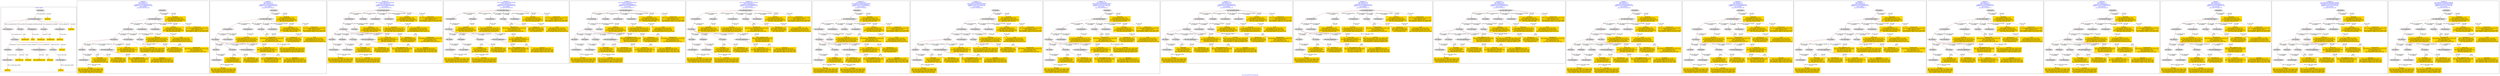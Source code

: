 digraph n0 {
fontcolor="blue"
remincross="true"
label="s13-s-art-institute-of-chicago.xml"
subgraph cluster_0 {
label="1-correct model"
n2[style="filled",color="white",fillcolor="lightgray",label="E12_Production1"];
n3[style="filled",color="white",fillcolor="lightgray",label="E21_Person1"];
n4[style="filled",color="white",fillcolor="lightgray",label="E69_Death1"];
n5[style="filled",color="white",fillcolor="lightgray",label="E74_Group1"];
n6[style="filled",color="white",fillcolor="lightgray",label="E82_Actor_Appellation1"];
n7[style="filled",color="white",fillcolor="lightgray",label="E67_Birth1"];
n8[shape="plaintext",style="filled",fillcolor="gold",label="Artist_URI"];
n9[style="filled",color="white",fillcolor="lightgray",label="E22_Man-Made_Object1"];
n10[style="filled",color="white",fillcolor="lightgray",label="E35_Title1"];
n11[style="filled",color="white",fillcolor="lightgray",label="E8_Acquisition1"];
n12[style="filled",color="white",fillcolor="lightgray",label="E55_Type1"];
n13[style="filled",color="white",fillcolor="lightgray",label="E54_Dimension1"];
n14[shape="plaintext",style="filled",fillcolor="gold",label="Linktodata"];
n15[shape="plaintext",style="filled",fillcolor="gold",label="Titleofartwork"];
n16[style="filled",color="white",fillcolor="lightgray",label="E38_Image1"];
n17[shape="plaintext",style="filled",fillcolor="gold",label="ImageURL"];
n18[style="filled",color="white",fillcolor="lightgray",label="E52_Time-Span1"];
n19[shape="plaintext",style="filled",fillcolor="gold",label="birthYear"];
n20[style="filled",color="white",fillcolor="lightgray",label="E52_Time-Span2"];
n21[shape="plaintext",style="filled",fillcolor="gold",label="deathYear"];
n22[shape="plaintext",style="filled",fillcolor="gold",label="Dimensions"];
n23[shape="plaintext",style="filled",fillcolor="gold",label="Technique_uri"];
n24[shape="plaintext",style="filled",fillcolor="gold",label="Typeofartwork"];
n25[shape="plaintext",style="filled",fillcolor="gold",label="Nationality_uri"];
n26[shape="plaintext",style="filled",fillcolor="gold",label="Nationality"];
n27[shape="plaintext",style="filled",fillcolor="gold",label="Artist_Appellation_URI"];
n28[shape="plaintext",style="filled",fillcolor="gold",label="Artistname"];
n29[shape="plaintext",style="filled",fillcolor="gold",label="Credit"];
}
subgraph cluster_1 {
label="candidate 0\nlink coherence:1.0\nnode coherence:1.0\nconfidence:0.44522402534201383\nmapping score:0.5293603893997189\ncost:24.99805\n-precision:0.88-recall:0.81"
n31[style="filled",color="white",fillcolor="lightgray",label="E12_Production1"];
n32[style="filled",color="white",fillcolor="lightgray",label="E21_Person1"];
n33[style="filled",color="white",fillcolor="lightgray",label="E52_Time-Span2"];
n34[style="filled",color="white",fillcolor="lightgray",label="E55_Type1"];
n35[style="filled",color="white",fillcolor="lightgray",label="E67_Birth1"];
n36[style="filled",color="white",fillcolor="lightgray",label="E74_Group1"];
n37[style="filled",color="white",fillcolor="lightgray",label="E82_Actor_Appellation1"];
n38[style="filled",color="white",fillcolor="lightgray",label="E22_Man-Made_Object1"];
n39[style="filled",color="white",fillcolor="lightgray",label="E54_Dimension1"];
n40[style="filled",color="white",fillcolor="lightgray",label="E8_Acquisition1"];
n41[style="filled",color="white",fillcolor="lightgray",label="E38_Image1"];
n42[style="filled",color="white",fillcolor="lightgray",label="E52_Time-Span1"];
n43[shape="plaintext",style="filled",fillcolor="gold",label="Linktodata\n[E38_Image,classLink,0.44]\n[E78_Collection,classLink,0.266]\n[E22_Man-Made_Object,classLink,0.204]\n[E53_Place,classLink,0.089]"];
n44[shape="plaintext",style="filled",fillcolor="gold",label="Artist_URI\n[E21_Person,classLink,0.313]\n[E82_Actor_Appellation,classLink,0.275]\n[E39_Actor,classLink,0.274]\n[E53_Place,classLink,0.139]"];
n45[shape="plaintext",style="filled",fillcolor="gold",label="Artist_Appellation_URI\n[E82_Actor_Appellation,classLink,0.555]\n[E21_Person,classLink,0.357]\n[E39_Actor,classLink,0.058]\n[E53_Place,classLink,0.03]"];
n46[shape="plaintext",style="filled",fillcolor="gold",label="Titleofartwork\n[E22_Man-Made_Object,P3_has_note,0.285]\n[E35_Title,label,0.245]\n[E73_Information_Object,P3_has_note,0.242]\n[E33_Linguistic_Object,P3_has_note,0.228]"];
n47[shape="plaintext",style="filled",fillcolor="gold",label="Dimensions\n[E54_Dimension,P3_has_note,0.738]\n[E22_Man-Made_Object,P3_has_note,0.103]\n[E34_Inscription,P3_has_note,0.089]\n[E22_Man-Made_Object,classLink,0.07]"];
n48[shape="plaintext",style="filled",fillcolor="gold",label="deathYear\n[E52_Time-Span,P82_at_some_time_within,0.344]\n[E52_Time-Span,P82b_end_of_the_end,0.282]\n[E52_Time-Span,P82a_begin_of_the_begin,0.266]\n[E69_Death,P82_at_some_time_within,0.108]"];
n49[shape="plaintext",style="filled",fillcolor="gold",label="Credit\n[E30_Right,P3_has_note,0.285]\n[E8_Acquisition,P3_has_note,0.264]\n[E34_Inscription,P3_has_note,0.235]\n[E22_Man-Made_Object,P3_has_note,0.216]"];
n50[shape="plaintext",style="filled",fillcolor="gold",label="Technique_uri\n[E55_Type,classLink,0.407]\n[E57_Material,classLink,0.354]\n[E74_Group,classLink,0.201]\n[E55_Type,label,0.038]"];
n51[shape="plaintext",style="filled",fillcolor="gold",label="ImageURL\n[E38_Image,classLink,0.702]\n[E78_Collection,classLink,0.162]\n[E22_Man-Made_Object,classLink,0.082]\n[E53_Place,classLink,0.054]"];
n52[shape="plaintext",style="filled",fillcolor="gold",label="Nationality\n[E74_Group,label,0.529]\n[E74_Group,classLink,0.307]\n[E55_Type,label,0.095]\n[E21_Person,P3_has_note,0.068]"];
n53[shape="plaintext",style="filled",fillcolor="gold",label="birthYear\n[E52_Time-Span,P82a_begin_of_the_begin,0.462]\n[E52_Time-Span,P82_at_some_time_within,0.367]\n[E52_Time-Span,P82b_end_of_the_end,0.104]\n[E33_Linguistic_Object,P3_has_note,0.066]"];
n54[shape="plaintext",style="filled",fillcolor="gold",label="Artistname\n[E82_Actor_Appellation,label,0.509]\n[E22_Man-Made_Object,P3_has_note,0.179]\n[E33_Linguistic_Object,P3_has_note,0.166]\n[E73_Information_Object,P3_has_note,0.145]"];
n55[shape="plaintext",style="filled",fillcolor="gold",label="Typeofartwork\n[E29_Design_or_Procedure,P3_has_note,0.376]\n[E55_Type,label,0.321]\n[E57_Material,label,0.156]\n[E12_Production,P3_has_note,0.148]"];
n56[shape="plaintext",style="filled",fillcolor="gold",label="Nationality_uri\n[E74_Group,classLink,0.695]\n[E55_Type,classLink,0.183]\n[E57_Material,classLink,0.083]\n[E55_Type,label,0.038]"];
}
subgraph cluster_2 {
label="candidate 1\nlink coherence:1.0\nnode coherence:1.0\nconfidence:0.44522402534201383\nmapping score:0.5293603893997189\ncost:24.99811\n-precision:0.88-recall:0.81"
n58[style="filled",color="white",fillcolor="lightgray",label="E12_Production1"];
n59[style="filled",color="white",fillcolor="lightgray",label="E21_Person1"];
n60[style="filled",color="white",fillcolor="lightgray",label="E52_Time-Span2"];
n61[style="filled",color="white",fillcolor="lightgray",label="E67_Birth1"];
n62[style="filled",color="white",fillcolor="lightgray",label="E74_Group1"];
n63[style="filled",color="white",fillcolor="lightgray",label="E82_Actor_Appellation1"];
n64[style="filled",color="white",fillcolor="lightgray",label="E22_Man-Made_Object1"];
n65[style="filled",color="white",fillcolor="lightgray",label="E54_Dimension1"];
n66[style="filled",color="white",fillcolor="lightgray",label="E55_Type2"];
n67[style="filled",color="white",fillcolor="lightgray",label="E8_Acquisition1"];
n68[style="filled",color="white",fillcolor="lightgray",label="E38_Image1"];
n69[style="filled",color="white",fillcolor="lightgray",label="E52_Time-Span1"];
n70[shape="plaintext",style="filled",fillcolor="gold",label="Linktodata\n[E38_Image,classLink,0.44]\n[E78_Collection,classLink,0.266]\n[E22_Man-Made_Object,classLink,0.204]\n[E53_Place,classLink,0.089]"];
n71[shape="plaintext",style="filled",fillcolor="gold",label="Typeofartwork\n[E29_Design_or_Procedure,P3_has_note,0.376]\n[E55_Type,label,0.321]\n[E57_Material,label,0.156]\n[E12_Production,P3_has_note,0.148]"];
n72[shape="plaintext",style="filled",fillcolor="gold",label="Technique_uri\n[E55_Type,classLink,0.407]\n[E57_Material,classLink,0.354]\n[E74_Group,classLink,0.201]\n[E55_Type,label,0.038]"];
n73[shape="plaintext",style="filled",fillcolor="gold",label="Artist_URI\n[E21_Person,classLink,0.313]\n[E82_Actor_Appellation,classLink,0.275]\n[E39_Actor,classLink,0.274]\n[E53_Place,classLink,0.139]"];
n74[shape="plaintext",style="filled",fillcolor="gold",label="Artist_Appellation_URI\n[E82_Actor_Appellation,classLink,0.555]\n[E21_Person,classLink,0.357]\n[E39_Actor,classLink,0.058]\n[E53_Place,classLink,0.03]"];
n75[shape="plaintext",style="filled",fillcolor="gold",label="Titleofartwork\n[E22_Man-Made_Object,P3_has_note,0.285]\n[E35_Title,label,0.245]\n[E73_Information_Object,P3_has_note,0.242]\n[E33_Linguistic_Object,P3_has_note,0.228]"];
n76[shape="plaintext",style="filled",fillcolor="gold",label="Dimensions\n[E54_Dimension,P3_has_note,0.738]\n[E22_Man-Made_Object,P3_has_note,0.103]\n[E34_Inscription,P3_has_note,0.089]\n[E22_Man-Made_Object,classLink,0.07]"];
n77[shape="plaintext",style="filled",fillcolor="gold",label="deathYear\n[E52_Time-Span,P82_at_some_time_within,0.344]\n[E52_Time-Span,P82b_end_of_the_end,0.282]\n[E52_Time-Span,P82a_begin_of_the_begin,0.266]\n[E69_Death,P82_at_some_time_within,0.108]"];
n78[shape="plaintext",style="filled",fillcolor="gold",label="Credit\n[E30_Right,P3_has_note,0.285]\n[E8_Acquisition,P3_has_note,0.264]\n[E34_Inscription,P3_has_note,0.235]\n[E22_Man-Made_Object,P3_has_note,0.216]"];
n79[shape="plaintext",style="filled",fillcolor="gold",label="ImageURL\n[E38_Image,classLink,0.702]\n[E78_Collection,classLink,0.162]\n[E22_Man-Made_Object,classLink,0.082]\n[E53_Place,classLink,0.054]"];
n80[shape="plaintext",style="filled",fillcolor="gold",label="Nationality\n[E74_Group,label,0.529]\n[E74_Group,classLink,0.307]\n[E55_Type,label,0.095]\n[E21_Person,P3_has_note,0.068]"];
n81[shape="plaintext",style="filled",fillcolor="gold",label="birthYear\n[E52_Time-Span,P82a_begin_of_the_begin,0.462]\n[E52_Time-Span,P82_at_some_time_within,0.367]\n[E52_Time-Span,P82b_end_of_the_end,0.104]\n[E33_Linguistic_Object,P3_has_note,0.066]"];
n82[shape="plaintext",style="filled",fillcolor="gold",label="Artistname\n[E82_Actor_Appellation,label,0.509]\n[E22_Man-Made_Object,P3_has_note,0.179]\n[E33_Linguistic_Object,P3_has_note,0.166]\n[E73_Information_Object,P3_has_note,0.145]"];
n83[shape="plaintext",style="filled",fillcolor="gold",label="Nationality_uri\n[E74_Group,classLink,0.695]\n[E55_Type,classLink,0.183]\n[E57_Material,classLink,0.083]\n[E55_Type,label,0.038]"];
}
subgraph cluster_3 {
label="candidate 10\nlink coherence:0.9615384615384616\nnode coherence:1.0\nconfidence:0.44522402534201383\nmapping score:0.5293603893997189\ncost:25.9981\n-precision:0.88-recall:0.85"
n85[style="filled",color="white",fillcolor="lightgray",label="E12_Production1"];
n86[style="filled",color="white",fillcolor="lightgray",label="E21_Person1"];
n87[style="filled",color="white",fillcolor="lightgray",label="E55_Type1"];
n88[style="filled",color="white",fillcolor="lightgray",label="E67_Birth1"];
n89[style="filled",color="white",fillcolor="lightgray",label="E69_Death1"];
n90[style="filled",color="white",fillcolor="lightgray",label="E74_Group1"];
n91[style="filled",color="white",fillcolor="lightgray",label="E82_Actor_Appellation1"];
n92[style="filled",color="white",fillcolor="lightgray",label="E22_Man-Made_Object1"];
n93[style="filled",color="white",fillcolor="lightgray",label="E38_Image1"];
n94[style="filled",color="white",fillcolor="lightgray",label="E54_Dimension1"];
n95[style="filled",color="white",fillcolor="lightgray",label="E8_Acquisition1"];
n96[style="filled",color="white",fillcolor="lightgray",label="E52_Time-Span1"];
n97[style="filled",color="white",fillcolor="lightgray",label="E52_Time-Span3"];
n98[shape="plaintext",style="filled",fillcolor="gold",label="Linktodata\n[E38_Image,classLink,0.44]\n[E78_Collection,classLink,0.266]\n[E22_Man-Made_Object,classLink,0.204]\n[E53_Place,classLink,0.089]"];
n99[shape="plaintext",style="filled",fillcolor="gold",label="deathYear\n[E52_Time-Span,P82_at_some_time_within,0.344]\n[E52_Time-Span,P82b_end_of_the_end,0.282]\n[E52_Time-Span,P82a_begin_of_the_begin,0.266]\n[E69_Death,P82_at_some_time_within,0.108]"];
n100[shape="plaintext",style="filled",fillcolor="gold",label="Artist_URI\n[E21_Person,classLink,0.313]\n[E82_Actor_Appellation,classLink,0.275]\n[E39_Actor,classLink,0.274]\n[E53_Place,classLink,0.139]"];
n101[shape="plaintext",style="filled",fillcolor="gold",label="Artist_Appellation_URI\n[E82_Actor_Appellation,classLink,0.555]\n[E21_Person,classLink,0.357]\n[E39_Actor,classLink,0.058]\n[E53_Place,classLink,0.03]"];
n102[shape="plaintext",style="filled",fillcolor="gold",label="Titleofartwork\n[E22_Man-Made_Object,P3_has_note,0.285]\n[E35_Title,label,0.245]\n[E73_Information_Object,P3_has_note,0.242]\n[E33_Linguistic_Object,P3_has_note,0.228]"];
n103[shape="plaintext",style="filled",fillcolor="gold",label="Dimensions\n[E54_Dimension,P3_has_note,0.738]\n[E22_Man-Made_Object,P3_has_note,0.103]\n[E34_Inscription,P3_has_note,0.089]\n[E22_Man-Made_Object,classLink,0.07]"];
n104[shape="plaintext",style="filled",fillcolor="gold",label="Credit\n[E30_Right,P3_has_note,0.285]\n[E8_Acquisition,P3_has_note,0.264]\n[E34_Inscription,P3_has_note,0.235]\n[E22_Man-Made_Object,P3_has_note,0.216]"];
n105[shape="plaintext",style="filled",fillcolor="gold",label="Technique_uri\n[E55_Type,classLink,0.407]\n[E57_Material,classLink,0.354]\n[E74_Group,classLink,0.201]\n[E55_Type,label,0.038]"];
n106[shape="plaintext",style="filled",fillcolor="gold",label="ImageURL\n[E38_Image,classLink,0.702]\n[E78_Collection,classLink,0.162]\n[E22_Man-Made_Object,classLink,0.082]\n[E53_Place,classLink,0.054]"];
n107[shape="plaintext",style="filled",fillcolor="gold",label="Nationality\n[E74_Group,label,0.529]\n[E74_Group,classLink,0.307]\n[E55_Type,label,0.095]\n[E21_Person,P3_has_note,0.068]"];
n108[shape="plaintext",style="filled",fillcolor="gold",label="birthYear\n[E52_Time-Span,P82a_begin_of_the_begin,0.462]\n[E52_Time-Span,P82_at_some_time_within,0.367]\n[E52_Time-Span,P82b_end_of_the_end,0.104]\n[E33_Linguistic_Object,P3_has_note,0.066]"];
n109[shape="plaintext",style="filled",fillcolor="gold",label="Artistname\n[E82_Actor_Appellation,label,0.509]\n[E22_Man-Made_Object,P3_has_note,0.179]\n[E33_Linguistic_Object,P3_has_note,0.166]\n[E73_Information_Object,P3_has_note,0.145]"];
n110[shape="plaintext",style="filled",fillcolor="gold",label="Typeofartwork\n[E29_Design_or_Procedure,P3_has_note,0.376]\n[E55_Type,label,0.321]\n[E57_Material,label,0.156]\n[E12_Production,P3_has_note,0.148]"];
n111[shape="plaintext",style="filled",fillcolor="gold",label="Nationality_uri\n[E74_Group,classLink,0.695]\n[E55_Type,classLink,0.183]\n[E57_Material,classLink,0.083]\n[E55_Type,label,0.038]"];
}
subgraph cluster_4 {
label="candidate 11\nlink coherence:0.9615384615384616\nnode coherence:1.0\nconfidence:0.44522402534201383\nmapping score:0.5293603893997189\ncost:25.99816\n-precision:0.88-recall:0.85"
n113[style="filled",color="white",fillcolor="lightgray",label="E12_Production1"];
n114[style="filled",color="white",fillcolor="lightgray",label="E21_Person1"];
n115[style="filled",color="white",fillcolor="lightgray",label="E67_Birth1"];
n116[style="filled",color="white",fillcolor="lightgray",label="E69_Death1"];
n117[style="filled",color="white",fillcolor="lightgray",label="E74_Group1"];
n118[style="filled",color="white",fillcolor="lightgray",label="E82_Actor_Appellation1"];
n119[style="filled",color="white",fillcolor="lightgray",label="E22_Man-Made_Object1"];
n120[style="filled",color="white",fillcolor="lightgray",label="E38_Image1"];
n121[style="filled",color="white",fillcolor="lightgray",label="E54_Dimension1"];
n122[style="filled",color="white",fillcolor="lightgray",label="E55_Type2"];
n123[style="filled",color="white",fillcolor="lightgray",label="E8_Acquisition1"];
n124[style="filled",color="white",fillcolor="lightgray",label="E52_Time-Span1"];
n125[style="filled",color="white",fillcolor="lightgray",label="E52_Time-Span3"];
n126[shape="plaintext",style="filled",fillcolor="gold",label="Linktodata\n[E38_Image,classLink,0.44]\n[E78_Collection,classLink,0.266]\n[E22_Man-Made_Object,classLink,0.204]\n[E53_Place,classLink,0.089]"];
n127[shape="plaintext",style="filled",fillcolor="gold",label="Typeofartwork\n[E29_Design_or_Procedure,P3_has_note,0.376]\n[E55_Type,label,0.321]\n[E57_Material,label,0.156]\n[E12_Production,P3_has_note,0.148]"];
n128[shape="plaintext",style="filled",fillcolor="gold",label="Technique_uri\n[E55_Type,classLink,0.407]\n[E57_Material,classLink,0.354]\n[E74_Group,classLink,0.201]\n[E55_Type,label,0.038]"];
n129[shape="plaintext",style="filled",fillcolor="gold",label="deathYear\n[E52_Time-Span,P82_at_some_time_within,0.344]\n[E52_Time-Span,P82b_end_of_the_end,0.282]\n[E52_Time-Span,P82a_begin_of_the_begin,0.266]\n[E69_Death,P82_at_some_time_within,0.108]"];
n130[shape="plaintext",style="filled",fillcolor="gold",label="Artist_URI\n[E21_Person,classLink,0.313]\n[E82_Actor_Appellation,classLink,0.275]\n[E39_Actor,classLink,0.274]\n[E53_Place,classLink,0.139]"];
n131[shape="plaintext",style="filled",fillcolor="gold",label="Artist_Appellation_URI\n[E82_Actor_Appellation,classLink,0.555]\n[E21_Person,classLink,0.357]\n[E39_Actor,classLink,0.058]\n[E53_Place,classLink,0.03]"];
n132[shape="plaintext",style="filled",fillcolor="gold",label="Titleofartwork\n[E22_Man-Made_Object,P3_has_note,0.285]\n[E35_Title,label,0.245]\n[E73_Information_Object,P3_has_note,0.242]\n[E33_Linguistic_Object,P3_has_note,0.228]"];
n133[shape="plaintext",style="filled",fillcolor="gold",label="Dimensions\n[E54_Dimension,P3_has_note,0.738]\n[E22_Man-Made_Object,P3_has_note,0.103]\n[E34_Inscription,P3_has_note,0.089]\n[E22_Man-Made_Object,classLink,0.07]"];
n134[shape="plaintext",style="filled",fillcolor="gold",label="Credit\n[E30_Right,P3_has_note,0.285]\n[E8_Acquisition,P3_has_note,0.264]\n[E34_Inscription,P3_has_note,0.235]\n[E22_Man-Made_Object,P3_has_note,0.216]"];
n135[shape="plaintext",style="filled",fillcolor="gold",label="ImageURL\n[E38_Image,classLink,0.702]\n[E78_Collection,classLink,0.162]\n[E22_Man-Made_Object,classLink,0.082]\n[E53_Place,classLink,0.054]"];
n136[shape="plaintext",style="filled",fillcolor="gold",label="Nationality\n[E74_Group,label,0.529]\n[E74_Group,classLink,0.307]\n[E55_Type,label,0.095]\n[E21_Person,P3_has_note,0.068]"];
n137[shape="plaintext",style="filled",fillcolor="gold",label="birthYear\n[E52_Time-Span,P82a_begin_of_the_begin,0.462]\n[E52_Time-Span,P82_at_some_time_within,0.367]\n[E52_Time-Span,P82b_end_of_the_end,0.104]\n[E33_Linguistic_Object,P3_has_note,0.066]"];
n138[shape="plaintext",style="filled",fillcolor="gold",label="Artistname\n[E82_Actor_Appellation,label,0.509]\n[E22_Man-Made_Object,P3_has_note,0.179]\n[E33_Linguistic_Object,P3_has_note,0.166]\n[E73_Information_Object,P3_has_note,0.145]"];
n139[shape="plaintext",style="filled",fillcolor="gold",label="Nationality_uri\n[E74_Group,classLink,0.695]\n[E55_Type,classLink,0.183]\n[E57_Material,classLink,0.083]\n[E55_Type,label,0.038]"];
}
subgraph cluster_5 {
label="candidate 12\nlink coherence:0.9615384615384616\nnode coherence:1.0\nconfidence:0.4283926964062442\nmapping score:0.523749946421129\ncost:25.9981\n-precision:0.81-recall:0.78"
n141[style="filled",color="white",fillcolor="lightgray",label="E12_Production1"];
n142[style="filled",color="white",fillcolor="lightgray",label="E21_Person1"];
n143[style="filled",color="white",fillcolor="lightgray",label="E55_Type1"];
n144[style="filled",color="white",fillcolor="lightgray",label="E67_Birth1"];
n145[style="filled",color="white",fillcolor="lightgray",label="E69_Death1"];
n146[style="filled",color="white",fillcolor="lightgray",label="E74_Group1"];
n147[style="filled",color="white",fillcolor="lightgray",label="E82_Actor_Appellation1"];
n148[style="filled",color="white",fillcolor="lightgray",label="E22_Man-Made_Object1"];
n149[style="filled",color="white",fillcolor="lightgray",label="E38_Image1"];
n150[style="filled",color="white",fillcolor="lightgray",label="E54_Dimension1"];
n151[style="filled",color="white",fillcolor="lightgray",label="E8_Acquisition1"];
n152[style="filled",color="white",fillcolor="lightgray",label="E52_Time-Span1"];
n153[style="filled",color="white",fillcolor="lightgray",label="E52_Time-Span3"];
n154[shape="plaintext",style="filled",fillcolor="gold",label="Linktodata\n[E38_Image,classLink,0.44]\n[E78_Collection,classLink,0.266]\n[E22_Man-Made_Object,classLink,0.204]\n[E53_Place,classLink,0.089]"];
n155[shape="plaintext",style="filled",fillcolor="gold",label="deathYear\n[E52_Time-Span,P82_at_some_time_within,0.344]\n[E52_Time-Span,P82b_end_of_the_end,0.282]\n[E52_Time-Span,P82a_begin_of_the_begin,0.266]\n[E69_Death,P82_at_some_time_within,0.108]"];
n156[shape="plaintext",style="filled",fillcolor="gold",label="Artist_Appellation_URI\n[E82_Actor_Appellation,classLink,0.555]\n[E21_Person,classLink,0.357]\n[E39_Actor,classLink,0.058]\n[E53_Place,classLink,0.03]"];
n157[shape="plaintext",style="filled",fillcolor="gold",label="Artist_URI\n[E21_Person,classLink,0.313]\n[E82_Actor_Appellation,classLink,0.275]\n[E39_Actor,classLink,0.274]\n[E53_Place,classLink,0.139]"];
n158[shape="plaintext",style="filled",fillcolor="gold",label="Titleofartwork\n[E22_Man-Made_Object,P3_has_note,0.285]\n[E35_Title,label,0.245]\n[E73_Information_Object,P3_has_note,0.242]\n[E33_Linguistic_Object,P3_has_note,0.228]"];
n159[shape="plaintext",style="filled",fillcolor="gold",label="Dimensions\n[E54_Dimension,P3_has_note,0.738]\n[E22_Man-Made_Object,P3_has_note,0.103]\n[E34_Inscription,P3_has_note,0.089]\n[E22_Man-Made_Object,classLink,0.07]"];
n160[shape="plaintext",style="filled",fillcolor="gold",label="Credit\n[E30_Right,P3_has_note,0.285]\n[E8_Acquisition,P3_has_note,0.264]\n[E34_Inscription,P3_has_note,0.235]\n[E22_Man-Made_Object,P3_has_note,0.216]"];
n161[shape="plaintext",style="filled",fillcolor="gold",label="Technique_uri\n[E55_Type,classLink,0.407]\n[E57_Material,classLink,0.354]\n[E74_Group,classLink,0.201]\n[E55_Type,label,0.038]"];
n162[shape="plaintext",style="filled",fillcolor="gold",label="ImageURL\n[E38_Image,classLink,0.702]\n[E78_Collection,classLink,0.162]\n[E22_Man-Made_Object,classLink,0.082]\n[E53_Place,classLink,0.054]"];
n163[shape="plaintext",style="filled",fillcolor="gold",label="Nationality\n[E74_Group,label,0.529]\n[E74_Group,classLink,0.307]\n[E55_Type,label,0.095]\n[E21_Person,P3_has_note,0.068]"];
n164[shape="plaintext",style="filled",fillcolor="gold",label="birthYear\n[E52_Time-Span,P82a_begin_of_the_begin,0.462]\n[E52_Time-Span,P82_at_some_time_within,0.367]\n[E52_Time-Span,P82b_end_of_the_end,0.104]\n[E33_Linguistic_Object,P3_has_note,0.066]"];
n165[shape="plaintext",style="filled",fillcolor="gold",label="Artistname\n[E82_Actor_Appellation,label,0.509]\n[E22_Man-Made_Object,P3_has_note,0.179]\n[E33_Linguistic_Object,P3_has_note,0.166]\n[E73_Information_Object,P3_has_note,0.145]"];
n166[shape="plaintext",style="filled",fillcolor="gold",label="Typeofartwork\n[E29_Design_or_Procedure,P3_has_note,0.376]\n[E55_Type,label,0.321]\n[E57_Material,label,0.156]\n[E12_Production,P3_has_note,0.148]"];
n167[shape="plaintext",style="filled",fillcolor="gold",label="Nationality_uri\n[E74_Group,classLink,0.695]\n[E55_Type,classLink,0.183]\n[E57_Material,classLink,0.083]\n[E55_Type,label,0.038]"];
}
subgraph cluster_6 {
label="candidate 13\nlink coherence:0.9615384615384616\nnode coherence:1.0\nconfidence:0.4283926964062442\nmapping score:0.523749946421129\ncost:25.99816\n-precision:0.81-recall:0.78"
n169[style="filled",color="white",fillcolor="lightgray",label="E12_Production1"];
n170[style="filled",color="white",fillcolor="lightgray",label="E21_Person1"];
n171[style="filled",color="white",fillcolor="lightgray",label="E67_Birth1"];
n172[style="filled",color="white",fillcolor="lightgray",label="E69_Death1"];
n173[style="filled",color="white",fillcolor="lightgray",label="E74_Group1"];
n174[style="filled",color="white",fillcolor="lightgray",label="E82_Actor_Appellation1"];
n175[style="filled",color="white",fillcolor="lightgray",label="E22_Man-Made_Object1"];
n176[style="filled",color="white",fillcolor="lightgray",label="E38_Image1"];
n177[style="filled",color="white",fillcolor="lightgray",label="E54_Dimension1"];
n178[style="filled",color="white",fillcolor="lightgray",label="E55_Type2"];
n179[style="filled",color="white",fillcolor="lightgray",label="E8_Acquisition1"];
n180[style="filled",color="white",fillcolor="lightgray",label="E52_Time-Span1"];
n181[style="filled",color="white",fillcolor="lightgray",label="E52_Time-Span3"];
n182[shape="plaintext",style="filled",fillcolor="gold",label="Linktodata\n[E38_Image,classLink,0.44]\n[E78_Collection,classLink,0.266]\n[E22_Man-Made_Object,classLink,0.204]\n[E53_Place,classLink,0.089]"];
n183[shape="plaintext",style="filled",fillcolor="gold",label="Typeofartwork\n[E29_Design_or_Procedure,P3_has_note,0.376]\n[E55_Type,label,0.321]\n[E57_Material,label,0.156]\n[E12_Production,P3_has_note,0.148]"];
n184[shape="plaintext",style="filled",fillcolor="gold",label="Technique_uri\n[E55_Type,classLink,0.407]\n[E57_Material,classLink,0.354]\n[E74_Group,classLink,0.201]\n[E55_Type,label,0.038]"];
n185[shape="plaintext",style="filled",fillcolor="gold",label="deathYear\n[E52_Time-Span,P82_at_some_time_within,0.344]\n[E52_Time-Span,P82b_end_of_the_end,0.282]\n[E52_Time-Span,P82a_begin_of_the_begin,0.266]\n[E69_Death,P82_at_some_time_within,0.108]"];
n186[shape="plaintext",style="filled",fillcolor="gold",label="Artist_Appellation_URI\n[E82_Actor_Appellation,classLink,0.555]\n[E21_Person,classLink,0.357]\n[E39_Actor,classLink,0.058]\n[E53_Place,classLink,0.03]"];
n187[shape="plaintext",style="filled",fillcolor="gold",label="Artist_URI\n[E21_Person,classLink,0.313]\n[E82_Actor_Appellation,classLink,0.275]\n[E39_Actor,classLink,0.274]\n[E53_Place,classLink,0.139]"];
n188[shape="plaintext",style="filled",fillcolor="gold",label="Titleofartwork\n[E22_Man-Made_Object,P3_has_note,0.285]\n[E35_Title,label,0.245]\n[E73_Information_Object,P3_has_note,0.242]\n[E33_Linguistic_Object,P3_has_note,0.228]"];
n189[shape="plaintext",style="filled",fillcolor="gold",label="Dimensions\n[E54_Dimension,P3_has_note,0.738]\n[E22_Man-Made_Object,P3_has_note,0.103]\n[E34_Inscription,P3_has_note,0.089]\n[E22_Man-Made_Object,classLink,0.07]"];
n190[shape="plaintext",style="filled",fillcolor="gold",label="Credit\n[E30_Right,P3_has_note,0.285]\n[E8_Acquisition,P3_has_note,0.264]\n[E34_Inscription,P3_has_note,0.235]\n[E22_Man-Made_Object,P3_has_note,0.216]"];
n191[shape="plaintext",style="filled",fillcolor="gold",label="ImageURL\n[E38_Image,classLink,0.702]\n[E78_Collection,classLink,0.162]\n[E22_Man-Made_Object,classLink,0.082]\n[E53_Place,classLink,0.054]"];
n192[shape="plaintext",style="filled",fillcolor="gold",label="Nationality\n[E74_Group,label,0.529]\n[E74_Group,classLink,0.307]\n[E55_Type,label,0.095]\n[E21_Person,P3_has_note,0.068]"];
n193[shape="plaintext",style="filled",fillcolor="gold",label="birthYear\n[E52_Time-Span,P82a_begin_of_the_begin,0.462]\n[E52_Time-Span,P82_at_some_time_within,0.367]\n[E52_Time-Span,P82b_end_of_the_end,0.104]\n[E33_Linguistic_Object,P3_has_note,0.066]"];
n194[shape="plaintext",style="filled",fillcolor="gold",label="Artistname\n[E82_Actor_Appellation,label,0.509]\n[E22_Man-Made_Object,P3_has_note,0.179]\n[E33_Linguistic_Object,P3_has_note,0.166]\n[E73_Information_Object,P3_has_note,0.145]"];
n195[shape="plaintext",style="filled",fillcolor="gold",label="Nationality_uri\n[E74_Group,classLink,0.695]\n[E55_Type,classLink,0.183]\n[E57_Material,classLink,0.083]\n[E55_Type,label,0.038]"];
}
subgraph cluster_7 {
label="candidate 14\nlink coherence:0.96\nnode coherence:0.9583333333333334\nconfidence:0.4520025030900633\nmapping score:0.5177309930935131\ncost:123.99814\n-precision:0.76-recall:0.7"
n197[style="filled",color="white",fillcolor="lightgray",label="E12_Production1"];
n198[style="filled",color="white",fillcolor="lightgray",label="E21_Person1"];
n199[style="filled",color="white",fillcolor="lightgray",label="E55_Type1"];
n200[style="filled",color="white",fillcolor="lightgray",label="E67_Birth1"];
n201[style="filled",color="white",fillcolor="lightgray",label="E74_Group1"];
n202[style="filled",color="white",fillcolor="lightgray",label="E82_Actor_Appellation1"];
n203[style="filled",color="white",fillcolor="lightgray",label="E22_Man-Made_Object1"];
n204[style="filled",color="white",fillcolor="lightgray",label="E54_Dimension1"];
n205[style="filled",color="white",fillcolor="lightgray",label="E55_Type2"];
n206[style="filled",color="white",fillcolor="lightgray",label="E8_Acquisition1"];
n207[style="filled",color="white",fillcolor="lightgray",label="E38_Image1"];
n208[style="filled",color="white",fillcolor="lightgray",label="E52_Time-Span1"];
n209[shape="plaintext",style="filled",fillcolor="gold",label="Linktodata\n[E38_Image,classLink,0.44]\n[E78_Collection,classLink,0.266]\n[E22_Man-Made_Object,classLink,0.204]\n[E53_Place,classLink,0.089]"];
n210[shape="plaintext",style="filled",fillcolor="gold",label="Typeofartwork\n[E29_Design_or_Procedure,P3_has_note,0.376]\n[E55_Type,label,0.321]\n[E57_Material,label,0.156]\n[E12_Production,P3_has_note,0.148]"];
n211[shape="plaintext",style="filled",fillcolor="gold",label="Artist_URI\n[E21_Person,classLink,0.313]\n[E82_Actor_Appellation,classLink,0.275]\n[E39_Actor,classLink,0.274]\n[E53_Place,classLink,0.139]"];
n212[shape="plaintext",style="filled",fillcolor="gold",label="Artist_Appellation_URI\n[E82_Actor_Appellation,classLink,0.555]\n[E21_Person,classLink,0.357]\n[E39_Actor,classLink,0.058]\n[E53_Place,classLink,0.03]"];
n213[shape="plaintext",style="filled",fillcolor="gold",label="Titleofartwork\n[E22_Man-Made_Object,P3_has_note,0.285]\n[E35_Title,label,0.245]\n[E73_Information_Object,P3_has_note,0.242]\n[E33_Linguistic_Object,P3_has_note,0.228]"];
n214[shape="plaintext",style="filled",fillcolor="gold",label="Dimensions\n[E54_Dimension,P3_has_note,0.738]\n[E22_Man-Made_Object,P3_has_note,0.103]\n[E34_Inscription,P3_has_note,0.089]\n[E22_Man-Made_Object,classLink,0.07]"];
n215[shape="plaintext",style="filled",fillcolor="gold",label="Credit\n[E30_Right,P3_has_note,0.285]\n[E8_Acquisition,P3_has_note,0.264]\n[E34_Inscription,P3_has_note,0.235]\n[E22_Man-Made_Object,P3_has_note,0.216]"];
n216[shape="plaintext",style="filled",fillcolor="gold",label="Technique_uri\n[E55_Type,classLink,0.407]\n[E57_Material,classLink,0.354]\n[E74_Group,classLink,0.201]\n[E55_Type,label,0.038]"];
n217[shape="plaintext",style="filled",fillcolor="gold",label="ImageURL\n[E38_Image,classLink,0.702]\n[E78_Collection,classLink,0.162]\n[E22_Man-Made_Object,classLink,0.082]\n[E53_Place,classLink,0.054]"];
n218[shape="plaintext",style="filled",fillcolor="gold",label="Nationality\n[E74_Group,label,0.529]\n[E74_Group,classLink,0.307]\n[E55_Type,label,0.095]\n[E21_Person,P3_has_note,0.068]"];
n219[shape="plaintext",style="filled",fillcolor="gold",label="deathYear\n[E52_Time-Span,P82_at_some_time_within,0.344]\n[E52_Time-Span,P82b_end_of_the_end,0.282]\n[E52_Time-Span,P82a_begin_of_the_begin,0.266]\n[E69_Death,P82_at_some_time_within,0.108]"];
n220[shape="plaintext",style="filled",fillcolor="gold",label="Artistname\n[E82_Actor_Appellation,label,0.509]\n[E22_Man-Made_Object,P3_has_note,0.179]\n[E33_Linguistic_Object,P3_has_note,0.166]\n[E73_Information_Object,P3_has_note,0.145]"];
n221[shape="plaintext",style="filled",fillcolor="gold",label="Nationality_uri\n[E74_Group,classLink,0.695]\n[E55_Type,classLink,0.183]\n[E57_Material,classLink,0.083]\n[E55_Type,label,0.038]"];
n222[shape="plaintext",style="filled",fillcolor="gold",label="birthYear\n[E52_Time-Span,P82a_begin_of_the_begin,0.462]\n[E52_Time-Span,P82_at_some_time_within,0.367]\n[E52_Time-Span,P82b_end_of_the_end,0.104]\n[E33_Linguistic_Object,P3_has_note,0.066]"];
}
subgraph cluster_8 {
label="candidate 15\nlink coherence:0.96\nnode coherence:0.9583333333333334\nconfidence:0.44522402534201383\nmapping score:0.51547150051083\ncost:24.99805\n-precision:0.88-recall:0.81"
n224[style="filled",color="white",fillcolor="lightgray",label="E12_Production1"];
n225[style="filled",color="white",fillcolor="lightgray",label="E21_Person1"];
n226[style="filled",color="white",fillcolor="lightgray",label="E52_Time-Span2"];
n227[style="filled",color="white",fillcolor="lightgray",label="E55_Type1"];
n228[style="filled",color="white",fillcolor="lightgray",label="E67_Birth1"];
n229[style="filled",color="white",fillcolor="lightgray",label="E74_Group1"];
n230[style="filled",color="white",fillcolor="lightgray",label="E82_Actor_Appellation1"];
n231[style="filled",color="white",fillcolor="lightgray",label="E22_Man-Made_Object1"];
n232[style="filled",color="white",fillcolor="lightgray",label="E54_Dimension1"];
n233[style="filled",color="white",fillcolor="lightgray",label="E8_Acquisition1"];
n234[style="filled",color="white",fillcolor="lightgray",label="E38_Image1"];
n235[style="filled",color="white",fillcolor="lightgray",label="E52_Time-Span1"];
n236[shape="plaintext",style="filled",fillcolor="gold",label="Linktodata\n[E38_Image,classLink,0.44]\n[E78_Collection,classLink,0.266]\n[E22_Man-Made_Object,classLink,0.204]\n[E53_Place,classLink,0.089]"];
n237[shape="plaintext",style="filled",fillcolor="gold",label="Artist_URI\n[E21_Person,classLink,0.313]\n[E82_Actor_Appellation,classLink,0.275]\n[E39_Actor,classLink,0.274]\n[E53_Place,classLink,0.139]"];
n238[shape="plaintext",style="filled",fillcolor="gold",label="Artist_Appellation_URI\n[E82_Actor_Appellation,classLink,0.555]\n[E21_Person,classLink,0.357]\n[E39_Actor,classLink,0.058]\n[E53_Place,classLink,0.03]"];
n239[shape="plaintext",style="filled",fillcolor="gold",label="Titleofartwork\n[E22_Man-Made_Object,P3_has_note,0.285]\n[E35_Title,label,0.245]\n[E73_Information_Object,P3_has_note,0.242]\n[E33_Linguistic_Object,P3_has_note,0.228]"];
n240[shape="plaintext",style="filled",fillcolor="gold",label="Dimensions\n[E54_Dimension,P3_has_note,0.738]\n[E22_Man-Made_Object,P3_has_note,0.103]\n[E34_Inscription,P3_has_note,0.089]\n[E22_Man-Made_Object,classLink,0.07]"];
n241[shape="plaintext",style="filled",fillcolor="gold",label="deathYear\n[E52_Time-Span,P82_at_some_time_within,0.344]\n[E52_Time-Span,P82b_end_of_the_end,0.282]\n[E52_Time-Span,P82a_begin_of_the_begin,0.266]\n[E69_Death,P82_at_some_time_within,0.108]"];
n242[shape="plaintext",style="filled",fillcolor="gold",label="Technique_uri\n[E55_Type,classLink,0.407]\n[E57_Material,classLink,0.354]\n[E74_Group,classLink,0.201]\n[E55_Type,label,0.038]"];
n243[shape="plaintext",style="filled",fillcolor="gold",label="ImageURL\n[E38_Image,classLink,0.702]\n[E78_Collection,classLink,0.162]\n[E22_Man-Made_Object,classLink,0.082]\n[E53_Place,classLink,0.054]"];
n244[shape="plaintext",style="filled",fillcolor="gold",label="Credit\n[E30_Right,P3_has_note,0.285]\n[E8_Acquisition,P3_has_note,0.264]\n[E34_Inscription,P3_has_note,0.235]\n[E22_Man-Made_Object,P3_has_note,0.216]"];
n245[shape="plaintext",style="filled",fillcolor="gold",label="Nationality\n[E74_Group,label,0.529]\n[E74_Group,classLink,0.307]\n[E55_Type,label,0.095]\n[E21_Person,P3_has_note,0.068]"];
n246[shape="plaintext",style="filled",fillcolor="gold",label="birthYear\n[E52_Time-Span,P82a_begin_of_the_begin,0.462]\n[E52_Time-Span,P82_at_some_time_within,0.367]\n[E52_Time-Span,P82b_end_of_the_end,0.104]\n[E33_Linguistic_Object,P3_has_note,0.066]"];
n247[shape="plaintext",style="filled",fillcolor="gold",label="Artistname\n[E82_Actor_Appellation,label,0.509]\n[E22_Man-Made_Object,P3_has_note,0.179]\n[E33_Linguistic_Object,P3_has_note,0.166]\n[E73_Information_Object,P3_has_note,0.145]"];
n248[shape="plaintext",style="filled",fillcolor="gold",label="Typeofartwork\n[E29_Design_or_Procedure,P3_has_note,0.376]\n[E55_Type,label,0.321]\n[E57_Material,label,0.156]\n[E12_Production,P3_has_note,0.148]"];
n249[shape="plaintext",style="filled",fillcolor="gold",label="Nationality_uri\n[E74_Group,classLink,0.695]\n[E55_Type,classLink,0.183]\n[E57_Material,classLink,0.083]\n[E55_Type,label,0.038]"];
}
subgraph cluster_9 {
label="candidate 16\nlink coherence:0.96\nnode coherence:0.9583333333333334\nconfidence:0.44522402534201383\nmapping score:0.51547150051083\ncost:24.99811\n-precision:0.88-recall:0.81"
n251[style="filled",color="white",fillcolor="lightgray",label="E12_Production1"];
n252[style="filled",color="white",fillcolor="lightgray",label="E21_Person1"];
n253[style="filled",color="white",fillcolor="lightgray",label="E52_Time-Span2"];
n254[style="filled",color="white",fillcolor="lightgray",label="E67_Birth1"];
n255[style="filled",color="white",fillcolor="lightgray",label="E74_Group1"];
n256[style="filled",color="white",fillcolor="lightgray",label="E82_Actor_Appellation1"];
n257[style="filled",color="white",fillcolor="lightgray",label="E22_Man-Made_Object1"];
n258[style="filled",color="white",fillcolor="lightgray",label="E54_Dimension1"];
n259[style="filled",color="white",fillcolor="lightgray",label="E55_Type2"];
n260[style="filled",color="white",fillcolor="lightgray",label="E8_Acquisition1"];
n261[style="filled",color="white",fillcolor="lightgray",label="E38_Image1"];
n262[style="filled",color="white",fillcolor="lightgray",label="E52_Time-Span1"];
n263[shape="plaintext",style="filled",fillcolor="gold",label="Linktodata\n[E38_Image,classLink,0.44]\n[E78_Collection,classLink,0.266]\n[E22_Man-Made_Object,classLink,0.204]\n[E53_Place,classLink,0.089]"];
n264[shape="plaintext",style="filled",fillcolor="gold",label="Typeofartwork\n[E29_Design_or_Procedure,P3_has_note,0.376]\n[E55_Type,label,0.321]\n[E57_Material,label,0.156]\n[E12_Production,P3_has_note,0.148]"];
n265[shape="plaintext",style="filled",fillcolor="gold",label="Technique_uri\n[E55_Type,classLink,0.407]\n[E57_Material,classLink,0.354]\n[E74_Group,classLink,0.201]\n[E55_Type,label,0.038]"];
n266[shape="plaintext",style="filled",fillcolor="gold",label="Artist_URI\n[E21_Person,classLink,0.313]\n[E82_Actor_Appellation,classLink,0.275]\n[E39_Actor,classLink,0.274]\n[E53_Place,classLink,0.139]"];
n267[shape="plaintext",style="filled",fillcolor="gold",label="Artist_Appellation_URI\n[E82_Actor_Appellation,classLink,0.555]\n[E21_Person,classLink,0.357]\n[E39_Actor,classLink,0.058]\n[E53_Place,classLink,0.03]"];
n268[shape="plaintext",style="filled",fillcolor="gold",label="Titleofartwork\n[E22_Man-Made_Object,P3_has_note,0.285]\n[E35_Title,label,0.245]\n[E73_Information_Object,P3_has_note,0.242]\n[E33_Linguistic_Object,P3_has_note,0.228]"];
n269[shape="plaintext",style="filled",fillcolor="gold",label="Dimensions\n[E54_Dimension,P3_has_note,0.738]\n[E22_Man-Made_Object,P3_has_note,0.103]\n[E34_Inscription,P3_has_note,0.089]\n[E22_Man-Made_Object,classLink,0.07]"];
n270[shape="plaintext",style="filled",fillcolor="gold",label="deathYear\n[E52_Time-Span,P82_at_some_time_within,0.344]\n[E52_Time-Span,P82b_end_of_the_end,0.282]\n[E52_Time-Span,P82a_begin_of_the_begin,0.266]\n[E69_Death,P82_at_some_time_within,0.108]"];
n271[shape="plaintext",style="filled",fillcolor="gold",label="ImageURL\n[E38_Image,classLink,0.702]\n[E78_Collection,classLink,0.162]\n[E22_Man-Made_Object,classLink,0.082]\n[E53_Place,classLink,0.054]"];
n272[shape="plaintext",style="filled",fillcolor="gold",label="Credit\n[E30_Right,P3_has_note,0.285]\n[E8_Acquisition,P3_has_note,0.264]\n[E34_Inscription,P3_has_note,0.235]\n[E22_Man-Made_Object,P3_has_note,0.216]"];
n273[shape="plaintext",style="filled",fillcolor="gold",label="Nationality\n[E74_Group,label,0.529]\n[E74_Group,classLink,0.307]\n[E55_Type,label,0.095]\n[E21_Person,P3_has_note,0.068]"];
n274[shape="plaintext",style="filled",fillcolor="gold",label="birthYear\n[E52_Time-Span,P82a_begin_of_the_begin,0.462]\n[E52_Time-Span,P82_at_some_time_within,0.367]\n[E52_Time-Span,P82b_end_of_the_end,0.104]\n[E33_Linguistic_Object,P3_has_note,0.066]"];
n275[shape="plaintext",style="filled",fillcolor="gold",label="Artistname\n[E82_Actor_Appellation,label,0.509]\n[E22_Man-Made_Object,P3_has_note,0.179]\n[E33_Linguistic_Object,P3_has_note,0.166]\n[E73_Information_Object,P3_has_note,0.145]"];
n276[shape="plaintext",style="filled",fillcolor="gold",label="Nationality_uri\n[E74_Group,classLink,0.695]\n[E55_Type,classLink,0.183]\n[E57_Material,classLink,0.083]\n[E55_Type,label,0.038]"];
}
subgraph cluster_10 {
label="candidate 17\nlink coherence:0.96\nnode coherence:1.0\nconfidence:0.44522402534201383\nmapping score:0.5293603893997189\ncost:24.99822\n-precision:0.84-recall:0.78"
n278[style="filled",color="white",fillcolor="lightgray",label="E12_Production1"];
n279[style="filled",color="white",fillcolor="lightgray",label="E21_Person1"];
n280[style="filled",color="white",fillcolor="lightgray",label="E52_Time-Span2"];
n281[style="filled",color="white",fillcolor="lightgray",label="E55_Type1"];
n282[style="filled",color="white",fillcolor="lightgray",label="E67_Birth1"];
n283[style="filled",color="white",fillcolor="lightgray",label="E74_Group1"];
n284[style="filled",color="white",fillcolor="lightgray",label="E82_Actor_Appellation1"];
n285[style="filled",color="white",fillcolor="lightgray",label="E22_Man-Made_Object1"];
n286[style="filled",color="white",fillcolor="lightgray",label="E38_Image1"];
n287[style="filled",color="white",fillcolor="lightgray",label="E54_Dimension1"];
n288[style="filled",color="white",fillcolor="lightgray",label="E8_Acquisition1"];
n289[style="filled",color="white",fillcolor="lightgray",label="E52_Time-Span1"];
n290[shape="plaintext",style="filled",fillcolor="gold",label="Linktodata\n[E38_Image,classLink,0.44]\n[E78_Collection,classLink,0.266]\n[E22_Man-Made_Object,classLink,0.204]\n[E53_Place,classLink,0.089]"];
n291[shape="plaintext",style="filled",fillcolor="gold",label="Artist_URI\n[E21_Person,classLink,0.313]\n[E82_Actor_Appellation,classLink,0.275]\n[E39_Actor,classLink,0.274]\n[E53_Place,classLink,0.139]"];
n292[shape="plaintext",style="filled",fillcolor="gold",label="Artist_Appellation_URI\n[E82_Actor_Appellation,classLink,0.555]\n[E21_Person,classLink,0.357]\n[E39_Actor,classLink,0.058]\n[E53_Place,classLink,0.03]"];
n293[shape="plaintext",style="filled",fillcolor="gold",label="Titleofartwork\n[E22_Man-Made_Object,P3_has_note,0.285]\n[E35_Title,label,0.245]\n[E73_Information_Object,P3_has_note,0.242]\n[E33_Linguistic_Object,P3_has_note,0.228]"];
n294[shape="plaintext",style="filled",fillcolor="gold",label="Dimensions\n[E54_Dimension,P3_has_note,0.738]\n[E22_Man-Made_Object,P3_has_note,0.103]\n[E34_Inscription,P3_has_note,0.089]\n[E22_Man-Made_Object,classLink,0.07]"];
n295[shape="plaintext",style="filled",fillcolor="gold",label="deathYear\n[E52_Time-Span,P82_at_some_time_within,0.344]\n[E52_Time-Span,P82b_end_of_the_end,0.282]\n[E52_Time-Span,P82a_begin_of_the_begin,0.266]\n[E69_Death,P82_at_some_time_within,0.108]"];
n296[shape="plaintext",style="filled",fillcolor="gold",label="Credit\n[E30_Right,P3_has_note,0.285]\n[E8_Acquisition,P3_has_note,0.264]\n[E34_Inscription,P3_has_note,0.235]\n[E22_Man-Made_Object,P3_has_note,0.216]"];
n297[shape="plaintext",style="filled",fillcolor="gold",label="Technique_uri\n[E55_Type,classLink,0.407]\n[E57_Material,classLink,0.354]\n[E74_Group,classLink,0.201]\n[E55_Type,label,0.038]"];
n298[shape="plaintext",style="filled",fillcolor="gold",label="ImageURL\n[E38_Image,classLink,0.702]\n[E78_Collection,classLink,0.162]\n[E22_Man-Made_Object,classLink,0.082]\n[E53_Place,classLink,0.054]"];
n299[shape="plaintext",style="filled",fillcolor="gold",label="Nationality\n[E74_Group,label,0.529]\n[E74_Group,classLink,0.307]\n[E55_Type,label,0.095]\n[E21_Person,P3_has_note,0.068]"];
n300[shape="plaintext",style="filled",fillcolor="gold",label="birthYear\n[E52_Time-Span,P82a_begin_of_the_begin,0.462]\n[E52_Time-Span,P82_at_some_time_within,0.367]\n[E52_Time-Span,P82b_end_of_the_end,0.104]\n[E33_Linguistic_Object,P3_has_note,0.066]"];
n301[shape="plaintext",style="filled",fillcolor="gold",label="Artistname\n[E82_Actor_Appellation,label,0.509]\n[E22_Man-Made_Object,P3_has_note,0.179]\n[E33_Linguistic_Object,P3_has_note,0.166]\n[E73_Information_Object,P3_has_note,0.145]"];
n302[shape="plaintext",style="filled",fillcolor="gold",label="Typeofartwork\n[E29_Design_or_Procedure,P3_has_note,0.376]\n[E55_Type,label,0.321]\n[E57_Material,label,0.156]\n[E12_Production,P3_has_note,0.148]"];
n303[shape="plaintext",style="filled",fillcolor="gold",label="Nationality_uri\n[E74_Group,classLink,0.695]\n[E55_Type,classLink,0.183]\n[E57_Material,classLink,0.083]\n[E55_Type,label,0.038]"];
}
subgraph cluster_11 {
label="candidate 18\nlink coherence:0.96\nnode coherence:1.0\nconfidence:0.44522402534201383\nmapping score:0.5293603893997189\ncost:24.99828\n-precision:0.84-recall:0.78"
n305[style="filled",color="white",fillcolor="lightgray",label="E12_Production1"];
n306[style="filled",color="white",fillcolor="lightgray",label="E21_Person1"];
n307[style="filled",color="white",fillcolor="lightgray",label="E52_Time-Span2"];
n308[style="filled",color="white",fillcolor="lightgray",label="E67_Birth1"];
n309[style="filled",color="white",fillcolor="lightgray",label="E74_Group1"];
n310[style="filled",color="white",fillcolor="lightgray",label="E82_Actor_Appellation1"];
n311[style="filled",color="white",fillcolor="lightgray",label="E22_Man-Made_Object1"];
n312[style="filled",color="white",fillcolor="lightgray",label="E38_Image1"];
n313[style="filled",color="white",fillcolor="lightgray",label="E54_Dimension1"];
n314[style="filled",color="white",fillcolor="lightgray",label="E55_Type2"];
n315[style="filled",color="white",fillcolor="lightgray",label="E8_Acquisition1"];
n316[style="filled",color="white",fillcolor="lightgray",label="E52_Time-Span1"];
n317[shape="plaintext",style="filled",fillcolor="gold",label="Linktodata\n[E38_Image,classLink,0.44]\n[E78_Collection,classLink,0.266]\n[E22_Man-Made_Object,classLink,0.204]\n[E53_Place,classLink,0.089]"];
n318[shape="plaintext",style="filled",fillcolor="gold",label="Typeofartwork\n[E29_Design_or_Procedure,P3_has_note,0.376]\n[E55_Type,label,0.321]\n[E57_Material,label,0.156]\n[E12_Production,P3_has_note,0.148]"];
n319[shape="plaintext",style="filled",fillcolor="gold",label="Technique_uri\n[E55_Type,classLink,0.407]\n[E57_Material,classLink,0.354]\n[E74_Group,classLink,0.201]\n[E55_Type,label,0.038]"];
n320[shape="plaintext",style="filled",fillcolor="gold",label="Artist_URI\n[E21_Person,classLink,0.313]\n[E82_Actor_Appellation,classLink,0.275]\n[E39_Actor,classLink,0.274]\n[E53_Place,classLink,0.139]"];
n321[shape="plaintext",style="filled",fillcolor="gold",label="Artist_Appellation_URI\n[E82_Actor_Appellation,classLink,0.555]\n[E21_Person,classLink,0.357]\n[E39_Actor,classLink,0.058]\n[E53_Place,classLink,0.03]"];
n322[shape="plaintext",style="filled",fillcolor="gold",label="Titleofartwork\n[E22_Man-Made_Object,P3_has_note,0.285]\n[E35_Title,label,0.245]\n[E73_Information_Object,P3_has_note,0.242]\n[E33_Linguistic_Object,P3_has_note,0.228]"];
n323[shape="plaintext",style="filled",fillcolor="gold",label="Dimensions\n[E54_Dimension,P3_has_note,0.738]\n[E22_Man-Made_Object,P3_has_note,0.103]\n[E34_Inscription,P3_has_note,0.089]\n[E22_Man-Made_Object,classLink,0.07]"];
n324[shape="plaintext",style="filled",fillcolor="gold",label="deathYear\n[E52_Time-Span,P82_at_some_time_within,0.344]\n[E52_Time-Span,P82b_end_of_the_end,0.282]\n[E52_Time-Span,P82a_begin_of_the_begin,0.266]\n[E69_Death,P82_at_some_time_within,0.108]"];
n325[shape="plaintext",style="filled",fillcolor="gold",label="Credit\n[E30_Right,P3_has_note,0.285]\n[E8_Acquisition,P3_has_note,0.264]\n[E34_Inscription,P3_has_note,0.235]\n[E22_Man-Made_Object,P3_has_note,0.216]"];
n326[shape="plaintext",style="filled",fillcolor="gold",label="ImageURL\n[E38_Image,classLink,0.702]\n[E78_Collection,classLink,0.162]\n[E22_Man-Made_Object,classLink,0.082]\n[E53_Place,classLink,0.054]"];
n327[shape="plaintext",style="filled",fillcolor="gold",label="Nationality\n[E74_Group,label,0.529]\n[E74_Group,classLink,0.307]\n[E55_Type,label,0.095]\n[E21_Person,P3_has_note,0.068]"];
n328[shape="plaintext",style="filled",fillcolor="gold",label="birthYear\n[E52_Time-Span,P82a_begin_of_the_begin,0.462]\n[E52_Time-Span,P82_at_some_time_within,0.367]\n[E52_Time-Span,P82b_end_of_the_end,0.104]\n[E33_Linguistic_Object,P3_has_note,0.066]"];
n329[shape="plaintext",style="filled",fillcolor="gold",label="Artistname\n[E82_Actor_Appellation,label,0.509]\n[E22_Man-Made_Object,P3_has_note,0.179]\n[E33_Linguistic_Object,P3_has_note,0.166]\n[E73_Information_Object,P3_has_note,0.145]"];
n330[shape="plaintext",style="filled",fillcolor="gold",label="Nationality_uri\n[E74_Group,classLink,0.695]\n[E55_Type,classLink,0.183]\n[E57_Material,classLink,0.083]\n[E55_Type,label,0.038]"];
}
subgraph cluster_12 {
label="candidate 19\nlink coherence:0.96\nnode coherence:1.0\nconfidence:0.4283926964062442\nmapping score:0.523749946421129\ncost:24.99822\n-precision:0.76-recall:0.7"
n332[style="filled",color="white",fillcolor="lightgray",label="E12_Production1"];
n333[style="filled",color="white",fillcolor="lightgray",label="E21_Person1"];
n334[style="filled",color="white",fillcolor="lightgray",label="E52_Time-Span2"];
n335[style="filled",color="white",fillcolor="lightgray",label="E55_Type1"];
n336[style="filled",color="white",fillcolor="lightgray",label="E67_Birth1"];
n337[style="filled",color="white",fillcolor="lightgray",label="E74_Group1"];
n338[style="filled",color="white",fillcolor="lightgray",label="E82_Actor_Appellation1"];
n339[style="filled",color="white",fillcolor="lightgray",label="E22_Man-Made_Object1"];
n340[style="filled",color="white",fillcolor="lightgray",label="E38_Image1"];
n341[style="filled",color="white",fillcolor="lightgray",label="E54_Dimension1"];
n342[style="filled",color="white",fillcolor="lightgray",label="E8_Acquisition1"];
n343[style="filled",color="white",fillcolor="lightgray",label="E52_Time-Span1"];
n344[shape="plaintext",style="filled",fillcolor="gold",label="Linktodata\n[E38_Image,classLink,0.44]\n[E78_Collection,classLink,0.266]\n[E22_Man-Made_Object,classLink,0.204]\n[E53_Place,classLink,0.089]"];
n345[shape="plaintext",style="filled",fillcolor="gold",label="Artist_Appellation_URI\n[E82_Actor_Appellation,classLink,0.555]\n[E21_Person,classLink,0.357]\n[E39_Actor,classLink,0.058]\n[E53_Place,classLink,0.03]"];
n346[shape="plaintext",style="filled",fillcolor="gold",label="Artist_URI\n[E21_Person,classLink,0.313]\n[E82_Actor_Appellation,classLink,0.275]\n[E39_Actor,classLink,0.274]\n[E53_Place,classLink,0.139]"];
n347[shape="plaintext",style="filled",fillcolor="gold",label="Titleofartwork\n[E22_Man-Made_Object,P3_has_note,0.285]\n[E35_Title,label,0.245]\n[E73_Information_Object,P3_has_note,0.242]\n[E33_Linguistic_Object,P3_has_note,0.228]"];
n348[shape="plaintext",style="filled",fillcolor="gold",label="Dimensions\n[E54_Dimension,P3_has_note,0.738]\n[E22_Man-Made_Object,P3_has_note,0.103]\n[E34_Inscription,P3_has_note,0.089]\n[E22_Man-Made_Object,classLink,0.07]"];
n349[shape="plaintext",style="filled",fillcolor="gold",label="deathYear\n[E52_Time-Span,P82_at_some_time_within,0.344]\n[E52_Time-Span,P82b_end_of_the_end,0.282]\n[E52_Time-Span,P82a_begin_of_the_begin,0.266]\n[E69_Death,P82_at_some_time_within,0.108]"];
n350[shape="plaintext",style="filled",fillcolor="gold",label="Credit\n[E30_Right,P3_has_note,0.285]\n[E8_Acquisition,P3_has_note,0.264]\n[E34_Inscription,P3_has_note,0.235]\n[E22_Man-Made_Object,P3_has_note,0.216]"];
n351[shape="plaintext",style="filled",fillcolor="gold",label="Technique_uri\n[E55_Type,classLink,0.407]\n[E57_Material,classLink,0.354]\n[E74_Group,classLink,0.201]\n[E55_Type,label,0.038]"];
n352[shape="plaintext",style="filled",fillcolor="gold",label="ImageURL\n[E38_Image,classLink,0.702]\n[E78_Collection,classLink,0.162]\n[E22_Man-Made_Object,classLink,0.082]\n[E53_Place,classLink,0.054]"];
n353[shape="plaintext",style="filled",fillcolor="gold",label="Nationality\n[E74_Group,label,0.529]\n[E74_Group,classLink,0.307]\n[E55_Type,label,0.095]\n[E21_Person,P3_has_note,0.068]"];
n354[shape="plaintext",style="filled",fillcolor="gold",label="birthYear\n[E52_Time-Span,P82a_begin_of_the_begin,0.462]\n[E52_Time-Span,P82_at_some_time_within,0.367]\n[E52_Time-Span,P82b_end_of_the_end,0.104]\n[E33_Linguistic_Object,P3_has_note,0.066]"];
n355[shape="plaintext",style="filled",fillcolor="gold",label="Artistname\n[E82_Actor_Appellation,label,0.509]\n[E22_Man-Made_Object,P3_has_note,0.179]\n[E33_Linguistic_Object,P3_has_note,0.166]\n[E73_Information_Object,P3_has_note,0.145]"];
n356[shape="plaintext",style="filled",fillcolor="gold",label="Typeofartwork\n[E29_Design_or_Procedure,P3_has_note,0.376]\n[E55_Type,label,0.321]\n[E57_Material,label,0.156]\n[E12_Production,P3_has_note,0.148]"];
n357[shape="plaintext",style="filled",fillcolor="gold",label="Nationality_uri\n[E74_Group,classLink,0.695]\n[E55_Type,classLink,0.183]\n[E57_Material,classLink,0.083]\n[E55_Type,label,0.038]"];
}
subgraph cluster_13 {
label="candidate 2\nlink coherence:1.0\nnode coherence:1.0\nconfidence:0.44522402534201383\nmapping score:0.5293603893997189\ncost:25.99793\n-precision:0.92-recall:0.89"
n359[style="filled",color="white",fillcolor="lightgray",label="E12_Production1"];
n360[style="filled",color="white",fillcolor="lightgray",label="E21_Person1"];
n361[style="filled",color="white",fillcolor="lightgray",label="E55_Type1"];
n362[style="filled",color="white",fillcolor="lightgray",label="E67_Birth1"];
n363[style="filled",color="white",fillcolor="lightgray",label="E69_Death1"];
n364[style="filled",color="white",fillcolor="lightgray",label="E74_Group1"];
n365[style="filled",color="white",fillcolor="lightgray",label="E82_Actor_Appellation1"];
n366[style="filled",color="white",fillcolor="lightgray",label="E22_Man-Made_Object1"];
n367[style="filled",color="white",fillcolor="lightgray",label="E54_Dimension1"];
n368[style="filled",color="white",fillcolor="lightgray",label="E8_Acquisition1"];
n369[style="filled",color="white",fillcolor="lightgray",label="E38_Image1"];
n370[style="filled",color="white",fillcolor="lightgray",label="E52_Time-Span1"];
n371[style="filled",color="white",fillcolor="lightgray",label="E52_Time-Span3"];
n372[shape="plaintext",style="filled",fillcolor="gold",label="Linktodata\n[E38_Image,classLink,0.44]\n[E78_Collection,classLink,0.266]\n[E22_Man-Made_Object,classLink,0.204]\n[E53_Place,classLink,0.089]"];
n373[shape="plaintext",style="filled",fillcolor="gold",label="deathYear\n[E52_Time-Span,P82_at_some_time_within,0.344]\n[E52_Time-Span,P82b_end_of_the_end,0.282]\n[E52_Time-Span,P82a_begin_of_the_begin,0.266]\n[E69_Death,P82_at_some_time_within,0.108]"];
n374[shape="plaintext",style="filled",fillcolor="gold",label="Artist_URI\n[E21_Person,classLink,0.313]\n[E82_Actor_Appellation,classLink,0.275]\n[E39_Actor,classLink,0.274]\n[E53_Place,classLink,0.139]"];
n375[shape="plaintext",style="filled",fillcolor="gold",label="Artist_Appellation_URI\n[E82_Actor_Appellation,classLink,0.555]\n[E21_Person,classLink,0.357]\n[E39_Actor,classLink,0.058]\n[E53_Place,classLink,0.03]"];
n376[shape="plaintext",style="filled",fillcolor="gold",label="Titleofartwork\n[E22_Man-Made_Object,P3_has_note,0.285]\n[E35_Title,label,0.245]\n[E73_Information_Object,P3_has_note,0.242]\n[E33_Linguistic_Object,P3_has_note,0.228]"];
n377[shape="plaintext",style="filled",fillcolor="gold",label="Dimensions\n[E54_Dimension,P3_has_note,0.738]\n[E22_Man-Made_Object,P3_has_note,0.103]\n[E34_Inscription,P3_has_note,0.089]\n[E22_Man-Made_Object,classLink,0.07]"];
n378[shape="plaintext",style="filled",fillcolor="gold",label="Credit\n[E30_Right,P3_has_note,0.285]\n[E8_Acquisition,P3_has_note,0.264]\n[E34_Inscription,P3_has_note,0.235]\n[E22_Man-Made_Object,P3_has_note,0.216]"];
n379[shape="plaintext",style="filled",fillcolor="gold",label="Technique_uri\n[E55_Type,classLink,0.407]\n[E57_Material,classLink,0.354]\n[E74_Group,classLink,0.201]\n[E55_Type,label,0.038]"];
n380[shape="plaintext",style="filled",fillcolor="gold",label="ImageURL\n[E38_Image,classLink,0.702]\n[E78_Collection,classLink,0.162]\n[E22_Man-Made_Object,classLink,0.082]\n[E53_Place,classLink,0.054]"];
n381[shape="plaintext",style="filled",fillcolor="gold",label="Nationality\n[E74_Group,label,0.529]\n[E74_Group,classLink,0.307]\n[E55_Type,label,0.095]\n[E21_Person,P3_has_note,0.068]"];
n382[shape="plaintext",style="filled",fillcolor="gold",label="birthYear\n[E52_Time-Span,P82a_begin_of_the_begin,0.462]\n[E52_Time-Span,P82_at_some_time_within,0.367]\n[E52_Time-Span,P82b_end_of_the_end,0.104]\n[E33_Linguistic_Object,P3_has_note,0.066]"];
n383[shape="plaintext",style="filled",fillcolor="gold",label="Artistname\n[E82_Actor_Appellation,label,0.509]\n[E22_Man-Made_Object,P3_has_note,0.179]\n[E33_Linguistic_Object,P3_has_note,0.166]\n[E73_Information_Object,P3_has_note,0.145]"];
n384[shape="plaintext",style="filled",fillcolor="gold",label="Typeofartwork\n[E29_Design_or_Procedure,P3_has_note,0.376]\n[E55_Type,label,0.321]\n[E57_Material,label,0.156]\n[E12_Production,P3_has_note,0.148]"];
n385[shape="plaintext",style="filled",fillcolor="gold",label="Nationality_uri\n[E74_Group,classLink,0.695]\n[E55_Type,classLink,0.183]\n[E57_Material,classLink,0.083]\n[E55_Type,label,0.038]"];
}
subgraph cluster_14 {
label="candidate 3\nlink coherence:1.0\nnode coherence:1.0\nconfidence:0.44522402534201383\nmapping score:0.5293603893997189\ncost:25.99799\n-precision:0.92-recall:0.89"
n387[style="filled",color="white",fillcolor="lightgray",label="E12_Production1"];
n388[style="filled",color="white",fillcolor="lightgray",label="E21_Person1"];
n389[style="filled",color="white",fillcolor="lightgray",label="E67_Birth1"];
n390[style="filled",color="white",fillcolor="lightgray",label="E69_Death1"];
n391[style="filled",color="white",fillcolor="lightgray",label="E74_Group1"];
n392[style="filled",color="white",fillcolor="lightgray",label="E82_Actor_Appellation1"];
n393[style="filled",color="white",fillcolor="lightgray",label="E22_Man-Made_Object1"];
n394[style="filled",color="white",fillcolor="lightgray",label="E54_Dimension1"];
n395[style="filled",color="white",fillcolor="lightgray",label="E55_Type2"];
n396[style="filled",color="white",fillcolor="lightgray",label="E8_Acquisition1"];
n397[style="filled",color="white",fillcolor="lightgray",label="E38_Image1"];
n398[style="filled",color="white",fillcolor="lightgray",label="E52_Time-Span1"];
n399[style="filled",color="white",fillcolor="lightgray",label="E52_Time-Span3"];
n400[shape="plaintext",style="filled",fillcolor="gold",label="Linktodata\n[E38_Image,classLink,0.44]\n[E78_Collection,classLink,0.266]\n[E22_Man-Made_Object,classLink,0.204]\n[E53_Place,classLink,0.089]"];
n401[shape="plaintext",style="filled",fillcolor="gold",label="Typeofartwork\n[E29_Design_or_Procedure,P3_has_note,0.376]\n[E55_Type,label,0.321]\n[E57_Material,label,0.156]\n[E12_Production,P3_has_note,0.148]"];
n402[shape="plaintext",style="filled",fillcolor="gold",label="Technique_uri\n[E55_Type,classLink,0.407]\n[E57_Material,classLink,0.354]\n[E74_Group,classLink,0.201]\n[E55_Type,label,0.038]"];
n403[shape="plaintext",style="filled",fillcolor="gold",label="deathYear\n[E52_Time-Span,P82_at_some_time_within,0.344]\n[E52_Time-Span,P82b_end_of_the_end,0.282]\n[E52_Time-Span,P82a_begin_of_the_begin,0.266]\n[E69_Death,P82_at_some_time_within,0.108]"];
n404[shape="plaintext",style="filled",fillcolor="gold",label="Artist_URI\n[E21_Person,classLink,0.313]\n[E82_Actor_Appellation,classLink,0.275]\n[E39_Actor,classLink,0.274]\n[E53_Place,classLink,0.139]"];
n405[shape="plaintext",style="filled",fillcolor="gold",label="Artist_Appellation_URI\n[E82_Actor_Appellation,classLink,0.555]\n[E21_Person,classLink,0.357]\n[E39_Actor,classLink,0.058]\n[E53_Place,classLink,0.03]"];
n406[shape="plaintext",style="filled",fillcolor="gold",label="Titleofartwork\n[E22_Man-Made_Object,P3_has_note,0.285]\n[E35_Title,label,0.245]\n[E73_Information_Object,P3_has_note,0.242]\n[E33_Linguistic_Object,P3_has_note,0.228]"];
n407[shape="plaintext",style="filled",fillcolor="gold",label="Dimensions\n[E54_Dimension,P3_has_note,0.738]\n[E22_Man-Made_Object,P3_has_note,0.103]\n[E34_Inscription,P3_has_note,0.089]\n[E22_Man-Made_Object,classLink,0.07]"];
n408[shape="plaintext",style="filled",fillcolor="gold",label="Credit\n[E30_Right,P3_has_note,0.285]\n[E8_Acquisition,P3_has_note,0.264]\n[E34_Inscription,P3_has_note,0.235]\n[E22_Man-Made_Object,P3_has_note,0.216]"];
n409[shape="plaintext",style="filled",fillcolor="gold",label="ImageURL\n[E38_Image,classLink,0.702]\n[E78_Collection,classLink,0.162]\n[E22_Man-Made_Object,classLink,0.082]\n[E53_Place,classLink,0.054]"];
n410[shape="plaintext",style="filled",fillcolor="gold",label="Nationality\n[E74_Group,label,0.529]\n[E74_Group,classLink,0.307]\n[E55_Type,label,0.095]\n[E21_Person,P3_has_note,0.068]"];
n411[shape="plaintext",style="filled",fillcolor="gold",label="birthYear\n[E52_Time-Span,P82a_begin_of_the_begin,0.462]\n[E52_Time-Span,P82_at_some_time_within,0.367]\n[E52_Time-Span,P82b_end_of_the_end,0.104]\n[E33_Linguistic_Object,P3_has_note,0.066]"];
n412[shape="plaintext",style="filled",fillcolor="gold",label="Artistname\n[E82_Actor_Appellation,label,0.509]\n[E22_Man-Made_Object,P3_has_note,0.179]\n[E33_Linguistic_Object,P3_has_note,0.166]\n[E73_Information_Object,P3_has_note,0.145]"];
n413[shape="plaintext",style="filled",fillcolor="gold",label="Nationality_uri\n[E74_Group,classLink,0.695]\n[E55_Type,classLink,0.183]\n[E57_Material,classLink,0.083]\n[E55_Type,label,0.038]"];
}
subgraph cluster_15 {
label="candidate 4\nlink coherence:1.0\nnode coherence:1.0\nconfidence:0.4283926964062442\nmapping score:0.523749946421129\ncost:24.99805\n-precision:0.8-recall:0.74"
n415[style="filled",color="white",fillcolor="lightgray",label="E12_Production1"];
n416[style="filled",color="white",fillcolor="lightgray",label="E21_Person1"];
n417[style="filled",color="white",fillcolor="lightgray",label="E52_Time-Span2"];
n418[style="filled",color="white",fillcolor="lightgray",label="E55_Type1"];
n419[style="filled",color="white",fillcolor="lightgray",label="E67_Birth1"];
n420[style="filled",color="white",fillcolor="lightgray",label="E74_Group1"];
n421[style="filled",color="white",fillcolor="lightgray",label="E82_Actor_Appellation1"];
n422[style="filled",color="white",fillcolor="lightgray",label="E22_Man-Made_Object1"];
n423[style="filled",color="white",fillcolor="lightgray",label="E54_Dimension1"];
n424[style="filled",color="white",fillcolor="lightgray",label="E8_Acquisition1"];
n425[style="filled",color="white",fillcolor="lightgray",label="E38_Image1"];
n426[style="filled",color="white",fillcolor="lightgray",label="E52_Time-Span1"];
n427[shape="plaintext",style="filled",fillcolor="gold",label="Linktodata\n[E38_Image,classLink,0.44]\n[E78_Collection,classLink,0.266]\n[E22_Man-Made_Object,classLink,0.204]\n[E53_Place,classLink,0.089]"];
n428[shape="plaintext",style="filled",fillcolor="gold",label="Artist_Appellation_URI\n[E82_Actor_Appellation,classLink,0.555]\n[E21_Person,classLink,0.357]\n[E39_Actor,classLink,0.058]\n[E53_Place,classLink,0.03]"];
n429[shape="plaintext",style="filled",fillcolor="gold",label="Artist_URI\n[E21_Person,classLink,0.313]\n[E82_Actor_Appellation,classLink,0.275]\n[E39_Actor,classLink,0.274]\n[E53_Place,classLink,0.139]"];
n430[shape="plaintext",style="filled",fillcolor="gold",label="Titleofartwork\n[E22_Man-Made_Object,P3_has_note,0.285]\n[E35_Title,label,0.245]\n[E73_Information_Object,P3_has_note,0.242]\n[E33_Linguistic_Object,P3_has_note,0.228]"];
n431[shape="plaintext",style="filled",fillcolor="gold",label="Dimensions\n[E54_Dimension,P3_has_note,0.738]\n[E22_Man-Made_Object,P3_has_note,0.103]\n[E34_Inscription,P3_has_note,0.089]\n[E22_Man-Made_Object,classLink,0.07]"];
n432[shape="plaintext",style="filled",fillcolor="gold",label="deathYear\n[E52_Time-Span,P82_at_some_time_within,0.344]\n[E52_Time-Span,P82b_end_of_the_end,0.282]\n[E52_Time-Span,P82a_begin_of_the_begin,0.266]\n[E69_Death,P82_at_some_time_within,0.108]"];
n433[shape="plaintext",style="filled",fillcolor="gold",label="Credit\n[E30_Right,P3_has_note,0.285]\n[E8_Acquisition,P3_has_note,0.264]\n[E34_Inscription,P3_has_note,0.235]\n[E22_Man-Made_Object,P3_has_note,0.216]"];
n434[shape="plaintext",style="filled",fillcolor="gold",label="Technique_uri\n[E55_Type,classLink,0.407]\n[E57_Material,classLink,0.354]\n[E74_Group,classLink,0.201]\n[E55_Type,label,0.038]"];
n435[shape="plaintext",style="filled",fillcolor="gold",label="ImageURL\n[E38_Image,classLink,0.702]\n[E78_Collection,classLink,0.162]\n[E22_Man-Made_Object,classLink,0.082]\n[E53_Place,classLink,0.054]"];
n436[shape="plaintext",style="filled",fillcolor="gold",label="Nationality\n[E74_Group,label,0.529]\n[E74_Group,classLink,0.307]\n[E55_Type,label,0.095]\n[E21_Person,P3_has_note,0.068]"];
n437[shape="plaintext",style="filled",fillcolor="gold",label="birthYear\n[E52_Time-Span,P82a_begin_of_the_begin,0.462]\n[E52_Time-Span,P82_at_some_time_within,0.367]\n[E52_Time-Span,P82b_end_of_the_end,0.104]\n[E33_Linguistic_Object,P3_has_note,0.066]"];
n438[shape="plaintext",style="filled",fillcolor="gold",label="Artistname\n[E82_Actor_Appellation,label,0.509]\n[E22_Man-Made_Object,P3_has_note,0.179]\n[E33_Linguistic_Object,P3_has_note,0.166]\n[E73_Information_Object,P3_has_note,0.145]"];
n439[shape="plaintext",style="filled",fillcolor="gold",label="Typeofartwork\n[E29_Design_or_Procedure,P3_has_note,0.376]\n[E55_Type,label,0.321]\n[E57_Material,label,0.156]\n[E12_Production,P3_has_note,0.148]"];
n440[shape="plaintext",style="filled",fillcolor="gold",label="Nationality_uri\n[E74_Group,classLink,0.695]\n[E55_Type,classLink,0.183]\n[E57_Material,classLink,0.083]\n[E55_Type,label,0.038]"];
}
subgraph cluster_16 {
label="candidate 5\nlink coherence:1.0\nnode coherence:1.0\nconfidence:0.4283926964062442\nmapping score:0.523749946421129\ncost:24.99811\n-precision:0.8-recall:0.74"
n442[style="filled",color="white",fillcolor="lightgray",label="E12_Production1"];
n443[style="filled",color="white",fillcolor="lightgray",label="E21_Person1"];
n444[style="filled",color="white",fillcolor="lightgray",label="E52_Time-Span2"];
n445[style="filled",color="white",fillcolor="lightgray",label="E67_Birth1"];
n446[style="filled",color="white",fillcolor="lightgray",label="E74_Group1"];
n447[style="filled",color="white",fillcolor="lightgray",label="E82_Actor_Appellation1"];
n448[style="filled",color="white",fillcolor="lightgray",label="E22_Man-Made_Object1"];
n449[style="filled",color="white",fillcolor="lightgray",label="E54_Dimension1"];
n450[style="filled",color="white",fillcolor="lightgray",label="E55_Type2"];
n451[style="filled",color="white",fillcolor="lightgray",label="E8_Acquisition1"];
n452[style="filled",color="white",fillcolor="lightgray",label="E38_Image1"];
n453[style="filled",color="white",fillcolor="lightgray",label="E52_Time-Span1"];
n454[shape="plaintext",style="filled",fillcolor="gold",label="Linktodata\n[E38_Image,classLink,0.44]\n[E78_Collection,classLink,0.266]\n[E22_Man-Made_Object,classLink,0.204]\n[E53_Place,classLink,0.089]"];
n455[shape="plaintext",style="filled",fillcolor="gold",label="Typeofartwork\n[E29_Design_or_Procedure,P3_has_note,0.376]\n[E55_Type,label,0.321]\n[E57_Material,label,0.156]\n[E12_Production,P3_has_note,0.148]"];
n456[shape="plaintext",style="filled",fillcolor="gold",label="Technique_uri\n[E55_Type,classLink,0.407]\n[E57_Material,classLink,0.354]\n[E74_Group,classLink,0.201]\n[E55_Type,label,0.038]"];
n457[shape="plaintext",style="filled",fillcolor="gold",label="Artist_Appellation_URI\n[E82_Actor_Appellation,classLink,0.555]\n[E21_Person,classLink,0.357]\n[E39_Actor,classLink,0.058]\n[E53_Place,classLink,0.03]"];
n458[shape="plaintext",style="filled",fillcolor="gold",label="Artist_URI\n[E21_Person,classLink,0.313]\n[E82_Actor_Appellation,classLink,0.275]\n[E39_Actor,classLink,0.274]\n[E53_Place,classLink,0.139]"];
n459[shape="plaintext",style="filled",fillcolor="gold",label="Titleofartwork\n[E22_Man-Made_Object,P3_has_note,0.285]\n[E35_Title,label,0.245]\n[E73_Information_Object,P3_has_note,0.242]\n[E33_Linguistic_Object,P3_has_note,0.228]"];
n460[shape="plaintext",style="filled",fillcolor="gold",label="Dimensions\n[E54_Dimension,P3_has_note,0.738]\n[E22_Man-Made_Object,P3_has_note,0.103]\n[E34_Inscription,P3_has_note,0.089]\n[E22_Man-Made_Object,classLink,0.07]"];
n461[shape="plaintext",style="filled",fillcolor="gold",label="deathYear\n[E52_Time-Span,P82_at_some_time_within,0.344]\n[E52_Time-Span,P82b_end_of_the_end,0.282]\n[E52_Time-Span,P82a_begin_of_the_begin,0.266]\n[E69_Death,P82_at_some_time_within,0.108]"];
n462[shape="plaintext",style="filled",fillcolor="gold",label="Credit\n[E30_Right,P3_has_note,0.285]\n[E8_Acquisition,P3_has_note,0.264]\n[E34_Inscription,P3_has_note,0.235]\n[E22_Man-Made_Object,P3_has_note,0.216]"];
n463[shape="plaintext",style="filled",fillcolor="gold",label="ImageURL\n[E38_Image,classLink,0.702]\n[E78_Collection,classLink,0.162]\n[E22_Man-Made_Object,classLink,0.082]\n[E53_Place,classLink,0.054]"];
n464[shape="plaintext",style="filled",fillcolor="gold",label="Nationality\n[E74_Group,label,0.529]\n[E74_Group,classLink,0.307]\n[E55_Type,label,0.095]\n[E21_Person,P3_has_note,0.068]"];
n465[shape="plaintext",style="filled",fillcolor="gold",label="birthYear\n[E52_Time-Span,P82a_begin_of_the_begin,0.462]\n[E52_Time-Span,P82_at_some_time_within,0.367]\n[E52_Time-Span,P82b_end_of_the_end,0.104]\n[E33_Linguistic_Object,P3_has_note,0.066]"];
n466[shape="plaintext",style="filled",fillcolor="gold",label="Artistname\n[E82_Actor_Appellation,label,0.509]\n[E22_Man-Made_Object,P3_has_note,0.179]\n[E33_Linguistic_Object,P3_has_note,0.166]\n[E73_Information_Object,P3_has_note,0.145]"];
n467[shape="plaintext",style="filled",fillcolor="gold",label="Nationality_uri\n[E74_Group,classLink,0.695]\n[E55_Type,classLink,0.183]\n[E57_Material,classLink,0.083]\n[E55_Type,label,0.038]"];
}
subgraph cluster_17 {
label="candidate 6\nlink coherence:1.0\nnode coherence:1.0\nconfidence:0.4283926964062442\nmapping score:0.523749946421129\ncost:25.99793\n-precision:0.85-recall:0.81"
n469[style="filled",color="white",fillcolor="lightgray",label="E12_Production1"];
n470[style="filled",color="white",fillcolor="lightgray",label="E21_Person1"];
n471[style="filled",color="white",fillcolor="lightgray",label="E55_Type1"];
n472[style="filled",color="white",fillcolor="lightgray",label="E67_Birth1"];
n473[style="filled",color="white",fillcolor="lightgray",label="E69_Death1"];
n474[style="filled",color="white",fillcolor="lightgray",label="E74_Group1"];
n475[style="filled",color="white",fillcolor="lightgray",label="E82_Actor_Appellation1"];
n476[style="filled",color="white",fillcolor="lightgray",label="E22_Man-Made_Object1"];
n477[style="filled",color="white",fillcolor="lightgray",label="E54_Dimension1"];
n478[style="filled",color="white",fillcolor="lightgray",label="E8_Acquisition1"];
n479[style="filled",color="white",fillcolor="lightgray",label="E38_Image1"];
n480[style="filled",color="white",fillcolor="lightgray",label="E52_Time-Span1"];
n481[style="filled",color="white",fillcolor="lightgray",label="E52_Time-Span3"];
n482[shape="plaintext",style="filled",fillcolor="gold",label="Linktodata\n[E38_Image,classLink,0.44]\n[E78_Collection,classLink,0.266]\n[E22_Man-Made_Object,classLink,0.204]\n[E53_Place,classLink,0.089]"];
n483[shape="plaintext",style="filled",fillcolor="gold",label="deathYear\n[E52_Time-Span,P82_at_some_time_within,0.344]\n[E52_Time-Span,P82b_end_of_the_end,0.282]\n[E52_Time-Span,P82a_begin_of_the_begin,0.266]\n[E69_Death,P82_at_some_time_within,0.108]"];
n484[shape="plaintext",style="filled",fillcolor="gold",label="Artist_Appellation_URI\n[E82_Actor_Appellation,classLink,0.555]\n[E21_Person,classLink,0.357]\n[E39_Actor,classLink,0.058]\n[E53_Place,classLink,0.03]"];
n485[shape="plaintext",style="filled",fillcolor="gold",label="Artist_URI\n[E21_Person,classLink,0.313]\n[E82_Actor_Appellation,classLink,0.275]\n[E39_Actor,classLink,0.274]\n[E53_Place,classLink,0.139]"];
n486[shape="plaintext",style="filled",fillcolor="gold",label="Titleofartwork\n[E22_Man-Made_Object,P3_has_note,0.285]\n[E35_Title,label,0.245]\n[E73_Information_Object,P3_has_note,0.242]\n[E33_Linguistic_Object,P3_has_note,0.228]"];
n487[shape="plaintext",style="filled",fillcolor="gold",label="Dimensions\n[E54_Dimension,P3_has_note,0.738]\n[E22_Man-Made_Object,P3_has_note,0.103]\n[E34_Inscription,P3_has_note,0.089]\n[E22_Man-Made_Object,classLink,0.07]"];
n488[shape="plaintext",style="filled",fillcolor="gold",label="Credit\n[E30_Right,P3_has_note,0.285]\n[E8_Acquisition,P3_has_note,0.264]\n[E34_Inscription,P3_has_note,0.235]\n[E22_Man-Made_Object,P3_has_note,0.216]"];
n489[shape="plaintext",style="filled",fillcolor="gold",label="Technique_uri\n[E55_Type,classLink,0.407]\n[E57_Material,classLink,0.354]\n[E74_Group,classLink,0.201]\n[E55_Type,label,0.038]"];
n490[shape="plaintext",style="filled",fillcolor="gold",label="ImageURL\n[E38_Image,classLink,0.702]\n[E78_Collection,classLink,0.162]\n[E22_Man-Made_Object,classLink,0.082]\n[E53_Place,classLink,0.054]"];
n491[shape="plaintext",style="filled",fillcolor="gold",label="Nationality\n[E74_Group,label,0.529]\n[E74_Group,classLink,0.307]\n[E55_Type,label,0.095]\n[E21_Person,P3_has_note,0.068]"];
n492[shape="plaintext",style="filled",fillcolor="gold",label="birthYear\n[E52_Time-Span,P82a_begin_of_the_begin,0.462]\n[E52_Time-Span,P82_at_some_time_within,0.367]\n[E52_Time-Span,P82b_end_of_the_end,0.104]\n[E33_Linguistic_Object,P3_has_note,0.066]"];
n493[shape="plaintext",style="filled",fillcolor="gold",label="Artistname\n[E82_Actor_Appellation,label,0.509]\n[E22_Man-Made_Object,P3_has_note,0.179]\n[E33_Linguistic_Object,P3_has_note,0.166]\n[E73_Information_Object,P3_has_note,0.145]"];
n494[shape="plaintext",style="filled",fillcolor="gold",label="Typeofartwork\n[E29_Design_or_Procedure,P3_has_note,0.376]\n[E55_Type,label,0.321]\n[E57_Material,label,0.156]\n[E12_Production,P3_has_note,0.148]"];
n495[shape="plaintext",style="filled",fillcolor="gold",label="Nationality_uri\n[E74_Group,classLink,0.695]\n[E55_Type,classLink,0.183]\n[E57_Material,classLink,0.083]\n[E55_Type,label,0.038]"];
}
subgraph cluster_18 {
label="candidate 7\nlink coherence:1.0\nnode coherence:1.0\nconfidence:0.4283926964062442\nmapping score:0.523749946421129\ncost:25.99799\n-precision:0.85-recall:0.81"
n497[style="filled",color="white",fillcolor="lightgray",label="E12_Production1"];
n498[style="filled",color="white",fillcolor="lightgray",label="E21_Person1"];
n499[style="filled",color="white",fillcolor="lightgray",label="E67_Birth1"];
n500[style="filled",color="white",fillcolor="lightgray",label="E69_Death1"];
n501[style="filled",color="white",fillcolor="lightgray",label="E74_Group1"];
n502[style="filled",color="white",fillcolor="lightgray",label="E82_Actor_Appellation1"];
n503[style="filled",color="white",fillcolor="lightgray",label="E22_Man-Made_Object1"];
n504[style="filled",color="white",fillcolor="lightgray",label="E54_Dimension1"];
n505[style="filled",color="white",fillcolor="lightgray",label="E55_Type2"];
n506[style="filled",color="white",fillcolor="lightgray",label="E8_Acquisition1"];
n507[style="filled",color="white",fillcolor="lightgray",label="E38_Image1"];
n508[style="filled",color="white",fillcolor="lightgray",label="E52_Time-Span1"];
n509[style="filled",color="white",fillcolor="lightgray",label="E52_Time-Span3"];
n510[shape="plaintext",style="filled",fillcolor="gold",label="Linktodata\n[E38_Image,classLink,0.44]\n[E78_Collection,classLink,0.266]\n[E22_Man-Made_Object,classLink,0.204]\n[E53_Place,classLink,0.089]"];
n511[shape="plaintext",style="filled",fillcolor="gold",label="Typeofartwork\n[E29_Design_or_Procedure,P3_has_note,0.376]\n[E55_Type,label,0.321]\n[E57_Material,label,0.156]\n[E12_Production,P3_has_note,0.148]"];
n512[shape="plaintext",style="filled",fillcolor="gold",label="Technique_uri\n[E55_Type,classLink,0.407]\n[E57_Material,classLink,0.354]\n[E74_Group,classLink,0.201]\n[E55_Type,label,0.038]"];
n513[shape="plaintext",style="filled",fillcolor="gold",label="deathYear\n[E52_Time-Span,P82_at_some_time_within,0.344]\n[E52_Time-Span,P82b_end_of_the_end,0.282]\n[E52_Time-Span,P82a_begin_of_the_begin,0.266]\n[E69_Death,P82_at_some_time_within,0.108]"];
n514[shape="plaintext",style="filled",fillcolor="gold",label="Artist_Appellation_URI\n[E82_Actor_Appellation,classLink,0.555]\n[E21_Person,classLink,0.357]\n[E39_Actor,classLink,0.058]\n[E53_Place,classLink,0.03]"];
n515[shape="plaintext",style="filled",fillcolor="gold",label="Artist_URI\n[E21_Person,classLink,0.313]\n[E82_Actor_Appellation,classLink,0.275]\n[E39_Actor,classLink,0.274]\n[E53_Place,classLink,0.139]"];
n516[shape="plaintext",style="filled",fillcolor="gold",label="Titleofartwork\n[E22_Man-Made_Object,P3_has_note,0.285]\n[E35_Title,label,0.245]\n[E73_Information_Object,P3_has_note,0.242]\n[E33_Linguistic_Object,P3_has_note,0.228]"];
n517[shape="plaintext",style="filled",fillcolor="gold",label="Dimensions\n[E54_Dimension,P3_has_note,0.738]\n[E22_Man-Made_Object,P3_has_note,0.103]\n[E34_Inscription,P3_has_note,0.089]\n[E22_Man-Made_Object,classLink,0.07]"];
n518[shape="plaintext",style="filled",fillcolor="gold",label="Credit\n[E30_Right,P3_has_note,0.285]\n[E8_Acquisition,P3_has_note,0.264]\n[E34_Inscription,P3_has_note,0.235]\n[E22_Man-Made_Object,P3_has_note,0.216]"];
n519[shape="plaintext",style="filled",fillcolor="gold",label="ImageURL\n[E38_Image,classLink,0.702]\n[E78_Collection,classLink,0.162]\n[E22_Man-Made_Object,classLink,0.082]\n[E53_Place,classLink,0.054]"];
n520[shape="plaintext",style="filled",fillcolor="gold",label="Nationality\n[E74_Group,label,0.529]\n[E74_Group,classLink,0.307]\n[E55_Type,label,0.095]\n[E21_Person,P3_has_note,0.068]"];
n521[shape="plaintext",style="filled",fillcolor="gold",label="birthYear\n[E52_Time-Span,P82a_begin_of_the_begin,0.462]\n[E52_Time-Span,P82_at_some_time_within,0.367]\n[E52_Time-Span,P82b_end_of_the_end,0.104]\n[E33_Linguistic_Object,P3_has_note,0.066]"];
n522[shape="plaintext",style="filled",fillcolor="gold",label="Artistname\n[E82_Actor_Appellation,label,0.509]\n[E22_Man-Made_Object,P3_has_note,0.179]\n[E33_Linguistic_Object,P3_has_note,0.166]\n[E73_Information_Object,P3_has_note,0.145]"];
n523[shape="plaintext",style="filled",fillcolor="gold",label="Nationality_uri\n[E74_Group,classLink,0.695]\n[E55_Type,classLink,0.183]\n[E57_Material,classLink,0.083]\n[E55_Type,label,0.038]"];
}
subgraph cluster_19 {
label="candidate 8\nlink coherence:0.9615384615384616\nnode coherence:0.9583333333333334\nconfidence:0.44522402534201383\nmapping score:0.51547150051083\ncost:25.99793\n-precision:0.92-recall:0.89"
n525[style="filled",color="white",fillcolor="lightgray",label="E12_Production1"];
n526[style="filled",color="white",fillcolor="lightgray",label="E21_Person1"];
n527[style="filled",color="white",fillcolor="lightgray",label="E55_Type1"];
n528[style="filled",color="white",fillcolor="lightgray",label="E67_Birth1"];
n529[style="filled",color="white",fillcolor="lightgray",label="E69_Death1"];
n530[style="filled",color="white",fillcolor="lightgray",label="E74_Group1"];
n531[style="filled",color="white",fillcolor="lightgray",label="E82_Actor_Appellation1"];
n532[style="filled",color="white",fillcolor="lightgray",label="E22_Man-Made_Object1"];
n533[style="filled",color="white",fillcolor="lightgray",label="E54_Dimension1"];
n534[style="filled",color="white",fillcolor="lightgray",label="E8_Acquisition1"];
n535[style="filled",color="white",fillcolor="lightgray",label="E38_Image1"];
n536[style="filled",color="white",fillcolor="lightgray",label="E52_Time-Span1"];
n537[style="filled",color="white",fillcolor="lightgray",label="E52_Time-Span3"];
n538[shape="plaintext",style="filled",fillcolor="gold",label="Linktodata\n[E38_Image,classLink,0.44]\n[E78_Collection,classLink,0.266]\n[E22_Man-Made_Object,classLink,0.204]\n[E53_Place,classLink,0.089]"];
n539[shape="plaintext",style="filled",fillcolor="gold",label="deathYear\n[E52_Time-Span,P82_at_some_time_within,0.344]\n[E52_Time-Span,P82b_end_of_the_end,0.282]\n[E52_Time-Span,P82a_begin_of_the_begin,0.266]\n[E69_Death,P82_at_some_time_within,0.108]"];
n540[shape="plaintext",style="filled",fillcolor="gold",label="Artist_URI\n[E21_Person,classLink,0.313]\n[E82_Actor_Appellation,classLink,0.275]\n[E39_Actor,classLink,0.274]\n[E53_Place,classLink,0.139]"];
n541[shape="plaintext",style="filled",fillcolor="gold",label="Artist_Appellation_URI\n[E82_Actor_Appellation,classLink,0.555]\n[E21_Person,classLink,0.357]\n[E39_Actor,classLink,0.058]\n[E53_Place,classLink,0.03]"];
n542[shape="plaintext",style="filled",fillcolor="gold",label="Titleofartwork\n[E22_Man-Made_Object,P3_has_note,0.285]\n[E35_Title,label,0.245]\n[E73_Information_Object,P3_has_note,0.242]\n[E33_Linguistic_Object,P3_has_note,0.228]"];
n543[shape="plaintext",style="filled",fillcolor="gold",label="Dimensions\n[E54_Dimension,P3_has_note,0.738]\n[E22_Man-Made_Object,P3_has_note,0.103]\n[E34_Inscription,P3_has_note,0.089]\n[E22_Man-Made_Object,classLink,0.07]"];
n544[shape="plaintext",style="filled",fillcolor="gold",label="Technique_uri\n[E55_Type,classLink,0.407]\n[E57_Material,classLink,0.354]\n[E74_Group,classLink,0.201]\n[E55_Type,label,0.038]"];
n545[shape="plaintext",style="filled",fillcolor="gold",label="ImageURL\n[E38_Image,classLink,0.702]\n[E78_Collection,classLink,0.162]\n[E22_Man-Made_Object,classLink,0.082]\n[E53_Place,classLink,0.054]"];
n546[shape="plaintext",style="filled",fillcolor="gold",label="Credit\n[E30_Right,P3_has_note,0.285]\n[E8_Acquisition,P3_has_note,0.264]\n[E34_Inscription,P3_has_note,0.235]\n[E22_Man-Made_Object,P3_has_note,0.216]"];
n547[shape="plaintext",style="filled",fillcolor="gold",label="Nationality\n[E74_Group,label,0.529]\n[E74_Group,classLink,0.307]\n[E55_Type,label,0.095]\n[E21_Person,P3_has_note,0.068]"];
n548[shape="plaintext",style="filled",fillcolor="gold",label="birthYear\n[E52_Time-Span,P82a_begin_of_the_begin,0.462]\n[E52_Time-Span,P82_at_some_time_within,0.367]\n[E52_Time-Span,P82b_end_of_the_end,0.104]\n[E33_Linguistic_Object,P3_has_note,0.066]"];
n549[shape="plaintext",style="filled",fillcolor="gold",label="Artistname\n[E82_Actor_Appellation,label,0.509]\n[E22_Man-Made_Object,P3_has_note,0.179]\n[E33_Linguistic_Object,P3_has_note,0.166]\n[E73_Information_Object,P3_has_note,0.145]"];
n550[shape="plaintext",style="filled",fillcolor="gold",label="Typeofartwork\n[E29_Design_or_Procedure,P3_has_note,0.376]\n[E55_Type,label,0.321]\n[E57_Material,label,0.156]\n[E12_Production,P3_has_note,0.148]"];
n551[shape="plaintext",style="filled",fillcolor="gold",label="Nationality_uri\n[E74_Group,classLink,0.695]\n[E55_Type,classLink,0.183]\n[E57_Material,classLink,0.083]\n[E55_Type,label,0.038]"];
}
subgraph cluster_20 {
label="candidate 9\nlink coherence:0.9615384615384616\nnode coherence:0.9583333333333334\nconfidence:0.44522402534201383\nmapping score:0.51547150051083\ncost:25.99799\n-precision:0.92-recall:0.89"
n553[style="filled",color="white",fillcolor="lightgray",label="E12_Production1"];
n554[style="filled",color="white",fillcolor="lightgray",label="E21_Person1"];
n555[style="filled",color="white",fillcolor="lightgray",label="E67_Birth1"];
n556[style="filled",color="white",fillcolor="lightgray",label="E69_Death1"];
n557[style="filled",color="white",fillcolor="lightgray",label="E74_Group1"];
n558[style="filled",color="white",fillcolor="lightgray",label="E82_Actor_Appellation1"];
n559[style="filled",color="white",fillcolor="lightgray",label="E22_Man-Made_Object1"];
n560[style="filled",color="white",fillcolor="lightgray",label="E54_Dimension1"];
n561[style="filled",color="white",fillcolor="lightgray",label="E55_Type2"];
n562[style="filled",color="white",fillcolor="lightgray",label="E8_Acquisition1"];
n563[style="filled",color="white",fillcolor="lightgray",label="E38_Image1"];
n564[style="filled",color="white",fillcolor="lightgray",label="E52_Time-Span1"];
n565[style="filled",color="white",fillcolor="lightgray",label="E52_Time-Span3"];
n566[shape="plaintext",style="filled",fillcolor="gold",label="Linktodata\n[E38_Image,classLink,0.44]\n[E78_Collection,classLink,0.266]\n[E22_Man-Made_Object,classLink,0.204]\n[E53_Place,classLink,0.089]"];
n567[shape="plaintext",style="filled",fillcolor="gold",label="Typeofartwork\n[E29_Design_or_Procedure,P3_has_note,0.376]\n[E55_Type,label,0.321]\n[E57_Material,label,0.156]\n[E12_Production,P3_has_note,0.148]"];
n568[shape="plaintext",style="filled",fillcolor="gold",label="Technique_uri\n[E55_Type,classLink,0.407]\n[E57_Material,classLink,0.354]\n[E74_Group,classLink,0.201]\n[E55_Type,label,0.038]"];
n569[shape="plaintext",style="filled",fillcolor="gold",label="deathYear\n[E52_Time-Span,P82_at_some_time_within,0.344]\n[E52_Time-Span,P82b_end_of_the_end,0.282]\n[E52_Time-Span,P82a_begin_of_the_begin,0.266]\n[E69_Death,P82_at_some_time_within,0.108]"];
n570[shape="plaintext",style="filled",fillcolor="gold",label="Artist_URI\n[E21_Person,classLink,0.313]\n[E82_Actor_Appellation,classLink,0.275]\n[E39_Actor,classLink,0.274]\n[E53_Place,classLink,0.139]"];
n571[shape="plaintext",style="filled",fillcolor="gold",label="Artist_Appellation_URI\n[E82_Actor_Appellation,classLink,0.555]\n[E21_Person,classLink,0.357]\n[E39_Actor,classLink,0.058]\n[E53_Place,classLink,0.03]"];
n572[shape="plaintext",style="filled",fillcolor="gold",label="Titleofartwork\n[E22_Man-Made_Object,P3_has_note,0.285]\n[E35_Title,label,0.245]\n[E73_Information_Object,P3_has_note,0.242]\n[E33_Linguistic_Object,P3_has_note,0.228]"];
n573[shape="plaintext",style="filled",fillcolor="gold",label="Dimensions\n[E54_Dimension,P3_has_note,0.738]\n[E22_Man-Made_Object,P3_has_note,0.103]\n[E34_Inscription,P3_has_note,0.089]\n[E22_Man-Made_Object,classLink,0.07]"];
n574[shape="plaintext",style="filled",fillcolor="gold",label="ImageURL\n[E38_Image,classLink,0.702]\n[E78_Collection,classLink,0.162]\n[E22_Man-Made_Object,classLink,0.082]\n[E53_Place,classLink,0.054]"];
n575[shape="plaintext",style="filled",fillcolor="gold",label="Credit\n[E30_Right,P3_has_note,0.285]\n[E8_Acquisition,P3_has_note,0.264]\n[E34_Inscription,P3_has_note,0.235]\n[E22_Man-Made_Object,P3_has_note,0.216]"];
n576[shape="plaintext",style="filled",fillcolor="gold",label="Nationality\n[E74_Group,label,0.529]\n[E74_Group,classLink,0.307]\n[E55_Type,label,0.095]\n[E21_Person,P3_has_note,0.068]"];
n577[shape="plaintext",style="filled",fillcolor="gold",label="birthYear\n[E52_Time-Span,P82a_begin_of_the_begin,0.462]\n[E52_Time-Span,P82_at_some_time_within,0.367]\n[E52_Time-Span,P82b_end_of_the_end,0.104]\n[E33_Linguistic_Object,P3_has_note,0.066]"];
n578[shape="plaintext",style="filled",fillcolor="gold",label="Artistname\n[E82_Actor_Appellation,label,0.509]\n[E22_Man-Made_Object,P3_has_note,0.179]\n[E33_Linguistic_Object,P3_has_note,0.166]\n[E73_Information_Object,P3_has_note,0.145]"];
n579[shape="plaintext",style="filled",fillcolor="gold",label="Nationality_uri\n[E74_Group,classLink,0.695]\n[E55_Type,classLink,0.183]\n[E57_Material,classLink,0.083]\n[E55_Type,label,0.038]"];
}
n2 -> n3[color="brown",fontcolor="black",label="P14_carried_out_by"]
n3 -> n4[color="brown",fontcolor="black",label="P100i_died_in"]
n3 -> n5[color="brown",fontcolor="black",label="P107i_is_current_or_former_member_of"]
n3 -> n6[color="brown",fontcolor="black",label="P131_is_identified_by"]
n3 -> n7[color="brown",fontcolor="black",label="P98i_was_born"]
n3 -> n8[color="brown",fontcolor="black",label="classLink"]
n9 -> n10[color="brown",fontcolor="black",label="P102_has_title"]
n9 -> n2[color="brown",fontcolor="black",label="P108i_was_produced_by"]
n9 -> n11[color="brown",fontcolor="black",label="P24i_changed_ownership_through"]
n9 -> n12[color="brown",fontcolor="black",label="P32_used_general_technique"]
n9 -> n13[color="brown",fontcolor="black",label="P43_has_dimension"]
n9 -> n14[color="brown",fontcolor="black",label="classLink"]
n10 -> n15[color="brown",fontcolor="black",label="label"]
n16 -> n9[color="brown",fontcolor="black",label="P138_represents"]
n16 -> n17[color="brown",fontcolor="black",label="classLink"]
n18 -> n19[color="brown",fontcolor="black",label="P82_at_some_time_within"]
n20 -> n21[color="brown",fontcolor="black",label="P82_at_some_time_within"]
n13 -> n22[color="brown",fontcolor="black",label="P3_has_note"]
n12 -> n23[color="brown",fontcolor="black",label="classLink"]
n12 -> n24[color="brown",fontcolor="black",label="label"]
n7 -> n18[color="brown",fontcolor="black",label="P4_has_time-span"]
n4 -> n20[color="brown",fontcolor="black",label="P4_has_time-span"]
n5 -> n25[color="brown",fontcolor="black",label="classLink"]
n5 -> n26[color="brown",fontcolor="black",label="label"]
n6 -> n27[color="brown",fontcolor="black",label="classLink"]
n6 -> n28[color="brown",fontcolor="black",label="label"]
n11 -> n29[color="brown",fontcolor="black",label="P3_has_note"]
n31 -> n32[color="brown",fontcolor="black",label="P14_carried_out_by\nw=0.99978"]
n31 -> n33[color="brown",fontcolor="black",label="P4_has_time-span\nw=0.99983"]
n31 -> n34[color="brown",fontcolor="black",label="P32_used_general_technique\nw=0.99986"]
n32 -> n35[color="brown",fontcolor="black",label="P98i_was_born\nw=0.99983"]
n32 -> n36[color="brown",fontcolor="black",label="P107i_is_current_or_former_member_of\nw=0.99986"]
n32 -> n37[color="brown",fontcolor="black",label="P131_is_identified_by\nw=0.99977"]
n38 -> n31[color="brown",fontcolor="black",label="P108i_was_produced_by\nw=0.99976"]
n38 -> n39[color="brown",fontcolor="black",label="P43_has_dimension\nw=0.99981"]
n38 -> n40[color="brown",fontcolor="black",label="P24i_changed_ownership_through\nw=0.99984"]
n41 -> n38[color="brown",fontcolor="black",label="P138_represents\nw=0.99983"]
n35 -> n42[color="brown",fontcolor="black",label="P4_has_time-span\nw=0.99988"]
n38 -> n43[color="brown",fontcolor="black",label="classLink\nw=1.0"]
n32 -> n44[color="brown",fontcolor="black",label="classLink\nw=1.0"]
n37 -> n45[color="brown",fontcolor="black",label="classLink\nw=1.0"]
n38 -> n46[color="brown",fontcolor="black",label="P3_has_note\nw=1.0"]
n39 -> n47[color="brown",fontcolor="black",label="P3_has_note\nw=1.0"]
n33 -> n48[color="brown",fontcolor="black",label="P82_at_some_time_within\nw=1.0"]
n40 -> n49[color="brown",fontcolor="black",label="P3_has_note\nw=1.0"]
n34 -> n50[color="brown",fontcolor="black",label="classLink\nw=1.0"]
n41 -> n51[color="brown",fontcolor="black",label="classLink\nw=1.0"]
n36 -> n52[color="brown",fontcolor="black",label="label\nw=1.0"]
n42 -> n53[color="brown",fontcolor="black",label="P82_at_some_time_within\nw=1.0"]
n37 -> n54[color="brown",fontcolor="black",label="label\nw=1.0"]
n34 -> n55[color="brown",fontcolor="black",label="label\nw=1.0"]
n36 -> n56[color="brown",fontcolor="black",label="classLink\nw=1.0"]
n58 -> n59[color="brown",fontcolor="black",label="P14_carried_out_by\nw=0.99978"]
n58 -> n60[color="brown",fontcolor="black",label="P4_has_time-span\nw=0.99983"]
n59 -> n61[color="brown",fontcolor="black",label="P98i_was_born\nw=0.99983"]
n59 -> n62[color="brown",fontcolor="black",label="P107i_is_current_or_former_member_of\nw=0.99986"]
n59 -> n63[color="brown",fontcolor="black",label="P131_is_identified_by\nw=0.99977"]
n64 -> n58[color="brown",fontcolor="black",label="P108i_was_produced_by\nw=0.99976"]
n64 -> n65[color="brown",fontcolor="black",label="P43_has_dimension\nw=0.99981"]
n64 -> n66[color="brown",fontcolor="black",label="P2_has_type\nw=0.99992"]
n64 -> n67[color="brown",fontcolor="black",label="P24i_changed_ownership_through\nw=0.99984"]
n68 -> n64[color="brown",fontcolor="black",label="P138_represents\nw=0.99983"]
n61 -> n69[color="brown",fontcolor="black",label="P4_has_time-span\nw=0.99988"]
n64 -> n70[color="brown",fontcolor="black",label="classLink\nw=1.0"]
n66 -> n71[color="brown",fontcolor="black",label="label\nw=1.0"]
n66 -> n72[color="brown",fontcolor="black",label="classLink\nw=1.0"]
n59 -> n73[color="brown",fontcolor="black",label="classLink\nw=1.0"]
n63 -> n74[color="brown",fontcolor="black",label="classLink\nw=1.0"]
n64 -> n75[color="brown",fontcolor="black",label="P3_has_note\nw=1.0"]
n65 -> n76[color="brown",fontcolor="black",label="P3_has_note\nw=1.0"]
n60 -> n77[color="brown",fontcolor="black",label="P82_at_some_time_within\nw=1.0"]
n67 -> n78[color="brown",fontcolor="black",label="P3_has_note\nw=1.0"]
n68 -> n79[color="brown",fontcolor="black",label="classLink\nw=1.0"]
n62 -> n80[color="brown",fontcolor="black",label="label\nw=1.0"]
n69 -> n81[color="brown",fontcolor="black",label="P82_at_some_time_within\nw=1.0"]
n63 -> n82[color="brown",fontcolor="black",label="label\nw=1.0"]
n62 -> n83[color="brown",fontcolor="black",label="classLink\nw=1.0"]
n85 -> n86[color="brown",fontcolor="black",label="P14_carried_out_by\nw=0.99978"]
n85 -> n87[color="brown",fontcolor="black",label="P32_used_general_technique\nw=0.99986"]
n86 -> n88[color="brown",fontcolor="black",label="P98i_was_born\nw=0.99983"]
n86 -> n89[color="brown",fontcolor="black",label="P100i_died_in\nw=0.99983"]
n86 -> n90[color="brown",fontcolor="black",label="P107i_is_current_or_former_member_of\nw=0.99986"]
n86 -> n91[color="brown",fontcolor="black",label="P131_is_identified_by\nw=0.99977"]
n92 -> n85[color="brown",fontcolor="black",label="P108i_was_produced_by\nw=0.99976"]
n92 -> n93[color="brown",fontcolor="black",label="P138i_has_representation\nw=1.0"]
n92 -> n94[color="brown",fontcolor="black",label="P43_has_dimension\nw=0.99981"]
n92 -> n95[color="brown",fontcolor="black",label="P24i_changed_ownership_through\nw=0.99984"]
n88 -> n96[color="brown",fontcolor="black",label="P4_has_time-span\nw=0.99988"]
n89 -> n97[color="brown",fontcolor="black",label="P4_has_time-span\nw=0.99988"]
n92 -> n98[color="brown",fontcolor="black",label="classLink\nw=1.0"]
n97 -> n99[color="brown",fontcolor="black",label="P82_at_some_time_within\nw=1.0"]
n86 -> n100[color="brown",fontcolor="black",label="classLink\nw=1.0"]
n91 -> n101[color="brown",fontcolor="black",label="classLink\nw=1.0"]
n92 -> n102[color="brown",fontcolor="black",label="P3_has_note\nw=1.0"]
n94 -> n103[color="brown",fontcolor="black",label="P3_has_note\nw=1.0"]
n95 -> n104[color="brown",fontcolor="black",label="P3_has_note\nw=1.0"]
n87 -> n105[color="brown",fontcolor="black",label="classLink\nw=1.0"]
n93 -> n106[color="brown",fontcolor="black",label="classLink\nw=1.0"]
n90 -> n107[color="brown",fontcolor="black",label="label\nw=1.0"]
n96 -> n108[color="brown",fontcolor="black",label="P82_at_some_time_within\nw=1.0"]
n91 -> n109[color="brown",fontcolor="black",label="label\nw=1.0"]
n87 -> n110[color="brown",fontcolor="black",label="label\nw=1.0"]
n90 -> n111[color="brown",fontcolor="black",label="classLink\nw=1.0"]
n113 -> n114[color="brown",fontcolor="black",label="P14_carried_out_by\nw=0.99978"]
n114 -> n115[color="brown",fontcolor="black",label="P98i_was_born\nw=0.99983"]
n114 -> n116[color="brown",fontcolor="black",label="P100i_died_in\nw=0.99983"]
n114 -> n117[color="brown",fontcolor="black",label="P107i_is_current_or_former_member_of\nw=0.99986"]
n114 -> n118[color="brown",fontcolor="black",label="P131_is_identified_by\nw=0.99977"]
n119 -> n113[color="brown",fontcolor="black",label="P108i_was_produced_by\nw=0.99976"]
n119 -> n120[color="brown",fontcolor="black",label="P138i_has_representation\nw=1.0"]
n119 -> n121[color="brown",fontcolor="black",label="P43_has_dimension\nw=0.99981"]
n119 -> n122[color="brown",fontcolor="black",label="P2_has_type\nw=0.99992"]
n119 -> n123[color="brown",fontcolor="black",label="P24i_changed_ownership_through\nw=0.99984"]
n115 -> n124[color="brown",fontcolor="black",label="P4_has_time-span\nw=0.99988"]
n116 -> n125[color="brown",fontcolor="black",label="P4_has_time-span\nw=0.99988"]
n119 -> n126[color="brown",fontcolor="black",label="classLink\nw=1.0"]
n122 -> n127[color="brown",fontcolor="black",label="label\nw=1.0"]
n122 -> n128[color="brown",fontcolor="black",label="classLink\nw=1.0"]
n125 -> n129[color="brown",fontcolor="black",label="P82_at_some_time_within\nw=1.0"]
n114 -> n130[color="brown",fontcolor="black",label="classLink\nw=1.0"]
n118 -> n131[color="brown",fontcolor="black",label="classLink\nw=1.0"]
n119 -> n132[color="brown",fontcolor="black",label="P3_has_note\nw=1.0"]
n121 -> n133[color="brown",fontcolor="black",label="P3_has_note\nw=1.0"]
n123 -> n134[color="brown",fontcolor="black",label="P3_has_note\nw=1.0"]
n120 -> n135[color="brown",fontcolor="black",label="classLink\nw=1.0"]
n117 -> n136[color="brown",fontcolor="black",label="label\nw=1.0"]
n124 -> n137[color="brown",fontcolor="black",label="P82_at_some_time_within\nw=1.0"]
n118 -> n138[color="brown",fontcolor="black",label="label\nw=1.0"]
n117 -> n139[color="brown",fontcolor="black",label="classLink\nw=1.0"]
n141 -> n142[color="brown",fontcolor="black",label="P14_carried_out_by\nw=0.99978"]
n141 -> n143[color="brown",fontcolor="black",label="P32_used_general_technique\nw=0.99986"]
n142 -> n144[color="brown",fontcolor="black",label="P98i_was_born\nw=0.99983"]
n142 -> n145[color="brown",fontcolor="black",label="P100i_died_in\nw=0.99983"]
n142 -> n146[color="brown",fontcolor="black",label="P107i_is_current_or_former_member_of\nw=0.99986"]
n142 -> n147[color="brown",fontcolor="black",label="P131_is_identified_by\nw=0.99977"]
n148 -> n141[color="brown",fontcolor="black",label="P108i_was_produced_by\nw=0.99976"]
n148 -> n149[color="brown",fontcolor="black",label="P138i_has_representation\nw=1.0"]
n148 -> n150[color="brown",fontcolor="black",label="P43_has_dimension\nw=0.99981"]
n148 -> n151[color="brown",fontcolor="black",label="P24i_changed_ownership_through\nw=0.99984"]
n144 -> n152[color="brown",fontcolor="black",label="P4_has_time-span\nw=0.99988"]
n145 -> n153[color="brown",fontcolor="black",label="P4_has_time-span\nw=0.99988"]
n148 -> n154[color="brown",fontcolor="black",label="classLink\nw=1.0"]
n153 -> n155[color="brown",fontcolor="black",label="P82_at_some_time_within\nw=1.0"]
n142 -> n156[color="brown",fontcolor="black",label="classLink\nw=1.0"]
n147 -> n157[color="brown",fontcolor="black",label="classLink\nw=1.0"]
n148 -> n158[color="brown",fontcolor="black",label="P3_has_note\nw=1.0"]
n150 -> n159[color="brown",fontcolor="black",label="P3_has_note\nw=1.0"]
n151 -> n160[color="brown",fontcolor="black",label="P3_has_note\nw=1.0"]
n143 -> n161[color="brown",fontcolor="black",label="classLink\nw=1.0"]
n149 -> n162[color="brown",fontcolor="black",label="classLink\nw=1.0"]
n146 -> n163[color="brown",fontcolor="black",label="label\nw=1.0"]
n152 -> n164[color="brown",fontcolor="black",label="P82_at_some_time_within\nw=1.0"]
n147 -> n165[color="brown",fontcolor="black",label="label\nw=1.0"]
n143 -> n166[color="brown",fontcolor="black",label="label\nw=1.0"]
n146 -> n167[color="brown",fontcolor="black",label="classLink\nw=1.0"]
n169 -> n170[color="brown",fontcolor="black",label="P14_carried_out_by\nw=0.99978"]
n170 -> n171[color="brown",fontcolor="black",label="P98i_was_born\nw=0.99983"]
n170 -> n172[color="brown",fontcolor="black",label="P100i_died_in\nw=0.99983"]
n170 -> n173[color="brown",fontcolor="black",label="P107i_is_current_or_former_member_of\nw=0.99986"]
n170 -> n174[color="brown",fontcolor="black",label="P131_is_identified_by\nw=0.99977"]
n175 -> n169[color="brown",fontcolor="black",label="P108i_was_produced_by\nw=0.99976"]
n175 -> n176[color="brown",fontcolor="black",label="P138i_has_representation\nw=1.0"]
n175 -> n177[color="brown",fontcolor="black",label="P43_has_dimension\nw=0.99981"]
n175 -> n178[color="brown",fontcolor="black",label="P2_has_type\nw=0.99992"]
n175 -> n179[color="brown",fontcolor="black",label="P24i_changed_ownership_through\nw=0.99984"]
n171 -> n180[color="brown",fontcolor="black",label="P4_has_time-span\nw=0.99988"]
n172 -> n181[color="brown",fontcolor="black",label="P4_has_time-span\nw=0.99988"]
n175 -> n182[color="brown",fontcolor="black",label="classLink\nw=1.0"]
n178 -> n183[color="brown",fontcolor="black",label="label\nw=1.0"]
n178 -> n184[color="brown",fontcolor="black",label="classLink\nw=1.0"]
n181 -> n185[color="brown",fontcolor="black",label="P82_at_some_time_within\nw=1.0"]
n170 -> n186[color="brown",fontcolor="black",label="classLink\nw=1.0"]
n174 -> n187[color="brown",fontcolor="black",label="classLink\nw=1.0"]
n175 -> n188[color="brown",fontcolor="black",label="P3_has_note\nw=1.0"]
n177 -> n189[color="brown",fontcolor="black",label="P3_has_note\nw=1.0"]
n179 -> n190[color="brown",fontcolor="black",label="P3_has_note\nw=1.0"]
n176 -> n191[color="brown",fontcolor="black",label="classLink\nw=1.0"]
n173 -> n192[color="brown",fontcolor="black",label="label\nw=1.0"]
n180 -> n193[color="brown",fontcolor="black",label="P82_at_some_time_within\nw=1.0"]
n174 -> n194[color="brown",fontcolor="black",label="label\nw=1.0"]
n173 -> n195[color="brown",fontcolor="black",label="classLink\nw=1.0"]
n197 -> n198[color="brown",fontcolor="black",label="P14_carried_out_by\nw=0.99978"]
n197 -> n199[color="brown",fontcolor="black",label="P32_used_general_technique\nw=0.99986"]
n198 -> n200[color="brown",fontcolor="black",label="P98i_was_born\nw=0.99983"]
n198 -> n201[color="brown",fontcolor="black",label="P107i_is_current_or_former_member_of\nw=0.99986"]
n198 -> n202[color="brown",fontcolor="black",label="P131_is_identified_by\nw=0.99977"]
n203 -> n197[color="brown",fontcolor="black",label="P108i_was_produced_by\nw=0.99976"]
n203 -> n204[color="brown",fontcolor="black",label="P43_has_dimension\nw=0.99981"]
n203 -> n205[color="brown",fontcolor="black",label="P2_has_type\nw=0.99992"]
n203 -> n206[color="brown",fontcolor="black",label="P24i_changed_ownership_through\nw=0.99984"]
n207 -> n203[color="brown",fontcolor="black",label="P138_represents\nw=0.99983"]
n200 -> n208[color="brown",fontcolor="black",label="P4_has_time-span\nw=0.99988"]
n203 -> n209[color="brown",fontcolor="black",label="classLink\nw=1.0"]
n205 -> n210[color="brown",fontcolor="black",label="label\nw=1.0"]
n198 -> n211[color="brown",fontcolor="black",label="classLink\nw=1.0"]
n202 -> n212[color="brown",fontcolor="black",label="classLink\nw=1.0"]
n203 -> n213[color="brown",fontcolor="black",label="P3_has_note\nw=1.0"]
n204 -> n214[color="brown",fontcolor="black",label="P3_has_note\nw=1.0"]
n206 -> n215[color="brown",fontcolor="black",label="P3_has_note\nw=1.0"]
n199 -> n216[color="brown",fontcolor="black",label="classLink\nw=1.0"]
n207 -> n217[color="brown",fontcolor="black",label="classLink\nw=1.0"]
n201 -> n218[color="brown",fontcolor="black",label="label\nw=1.0"]
n208 -> n219[color="brown",fontcolor="black",label="P82_at_some_time_within\nw=1.0"]
n202 -> n220[color="brown",fontcolor="black",label="label\nw=1.0"]
n201 -> n221[color="brown",fontcolor="black",label="classLink\nw=1.0"]
n208 -> n222[color="brown",fontcolor="black",label="P82a_begin_of_the_begin\nw=100.0"]
n224 -> n225[color="brown",fontcolor="black",label="P14_carried_out_by\nw=0.99978"]
n224 -> n226[color="brown",fontcolor="black",label="P4_has_time-span\nw=0.99983"]
n224 -> n227[color="brown",fontcolor="black",label="P32_used_general_technique\nw=0.99986"]
n225 -> n228[color="brown",fontcolor="black",label="P98i_was_born\nw=0.99983"]
n225 -> n229[color="brown",fontcolor="black",label="P107i_is_current_or_former_member_of\nw=0.99986"]
n225 -> n230[color="brown",fontcolor="black",label="P131_is_identified_by\nw=0.99977"]
n231 -> n224[color="brown",fontcolor="black",label="P108i_was_produced_by\nw=0.99976"]
n231 -> n232[color="brown",fontcolor="black",label="P43_has_dimension\nw=0.99981"]
n231 -> n233[color="brown",fontcolor="black",label="P24i_changed_ownership_through\nw=0.99984"]
n234 -> n231[color="brown",fontcolor="black",label="P138_represents\nw=0.99983"]
n228 -> n235[color="brown",fontcolor="black",label="P4_has_time-span\nw=0.99988"]
n231 -> n236[color="brown",fontcolor="black",label="classLink\nw=1.0"]
n225 -> n237[color="brown",fontcolor="black",label="classLink\nw=1.0"]
n230 -> n238[color="brown",fontcolor="black",label="classLink\nw=1.0"]
n231 -> n239[color="brown",fontcolor="black",label="P3_has_note\nw=1.0"]
n232 -> n240[color="brown",fontcolor="black",label="P3_has_note\nw=1.0"]
n226 -> n241[color="brown",fontcolor="black",label="P82_at_some_time_within\nw=1.0"]
n227 -> n242[color="brown",fontcolor="black",label="classLink\nw=1.0"]
n234 -> n243[color="brown",fontcolor="black",label="classLink\nw=1.0"]
n233 -> n244[color="brown",fontcolor="black",label="P3_has_note\nw=1.0"]
n229 -> n245[color="brown",fontcolor="black",label="label\nw=1.0"]
n235 -> n246[color="brown",fontcolor="black",label="P82_at_some_time_within\nw=1.0"]
n230 -> n247[color="brown",fontcolor="black",label="label\nw=1.0"]
n227 -> n248[color="brown",fontcolor="black",label="label\nw=1.0"]
n229 -> n249[color="brown",fontcolor="black",label="classLink\nw=1.0"]
n251 -> n252[color="brown",fontcolor="black",label="P14_carried_out_by\nw=0.99978"]
n251 -> n253[color="brown",fontcolor="black",label="P4_has_time-span\nw=0.99983"]
n252 -> n254[color="brown",fontcolor="black",label="P98i_was_born\nw=0.99983"]
n252 -> n255[color="brown",fontcolor="black",label="P107i_is_current_or_former_member_of\nw=0.99986"]
n252 -> n256[color="brown",fontcolor="black",label="P131_is_identified_by\nw=0.99977"]
n257 -> n251[color="brown",fontcolor="black",label="P108i_was_produced_by\nw=0.99976"]
n257 -> n258[color="brown",fontcolor="black",label="P43_has_dimension\nw=0.99981"]
n257 -> n259[color="brown",fontcolor="black",label="P2_has_type\nw=0.99992"]
n257 -> n260[color="brown",fontcolor="black",label="P24i_changed_ownership_through\nw=0.99984"]
n261 -> n257[color="brown",fontcolor="black",label="P138_represents\nw=0.99983"]
n254 -> n262[color="brown",fontcolor="black",label="P4_has_time-span\nw=0.99988"]
n257 -> n263[color="brown",fontcolor="black",label="classLink\nw=1.0"]
n259 -> n264[color="brown",fontcolor="black",label="label\nw=1.0"]
n259 -> n265[color="brown",fontcolor="black",label="classLink\nw=1.0"]
n252 -> n266[color="brown",fontcolor="black",label="classLink\nw=1.0"]
n256 -> n267[color="brown",fontcolor="black",label="classLink\nw=1.0"]
n257 -> n268[color="brown",fontcolor="black",label="P3_has_note\nw=1.0"]
n258 -> n269[color="brown",fontcolor="black",label="P3_has_note\nw=1.0"]
n253 -> n270[color="brown",fontcolor="black",label="P82_at_some_time_within\nw=1.0"]
n261 -> n271[color="brown",fontcolor="black",label="classLink\nw=1.0"]
n260 -> n272[color="brown",fontcolor="black",label="P3_has_note\nw=1.0"]
n255 -> n273[color="brown",fontcolor="black",label="label\nw=1.0"]
n262 -> n274[color="brown",fontcolor="black",label="P82_at_some_time_within\nw=1.0"]
n256 -> n275[color="brown",fontcolor="black",label="label\nw=1.0"]
n255 -> n276[color="brown",fontcolor="black",label="classLink\nw=1.0"]
n278 -> n279[color="brown",fontcolor="black",label="P14_carried_out_by\nw=0.99978"]
n278 -> n280[color="brown",fontcolor="black",label="P4_has_time-span\nw=0.99983"]
n278 -> n281[color="brown",fontcolor="black",label="P32_used_general_technique\nw=0.99986"]
n279 -> n282[color="brown",fontcolor="black",label="P98i_was_born\nw=0.99983"]
n279 -> n283[color="brown",fontcolor="black",label="P107i_is_current_or_former_member_of\nw=0.99986"]
n279 -> n284[color="brown",fontcolor="black",label="P131_is_identified_by\nw=0.99977"]
n285 -> n278[color="brown",fontcolor="black",label="P108i_was_produced_by\nw=0.99976"]
n285 -> n286[color="brown",fontcolor="black",label="P138i_has_representation\nw=1.0"]
n285 -> n287[color="brown",fontcolor="black",label="P43_has_dimension\nw=0.99981"]
n285 -> n288[color="brown",fontcolor="black",label="P24i_changed_ownership_through\nw=0.99984"]
n282 -> n289[color="brown",fontcolor="black",label="P4_has_time-span\nw=0.99988"]
n285 -> n290[color="brown",fontcolor="black",label="classLink\nw=1.0"]
n279 -> n291[color="brown",fontcolor="black",label="classLink\nw=1.0"]
n284 -> n292[color="brown",fontcolor="black",label="classLink\nw=1.0"]
n285 -> n293[color="brown",fontcolor="black",label="P3_has_note\nw=1.0"]
n287 -> n294[color="brown",fontcolor="black",label="P3_has_note\nw=1.0"]
n280 -> n295[color="brown",fontcolor="black",label="P82_at_some_time_within\nw=1.0"]
n288 -> n296[color="brown",fontcolor="black",label="P3_has_note\nw=1.0"]
n281 -> n297[color="brown",fontcolor="black",label="classLink\nw=1.0"]
n286 -> n298[color="brown",fontcolor="black",label="classLink\nw=1.0"]
n283 -> n299[color="brown",fontcolor="black",label="label\nw=1.0"]
n289 -> n300[color="brown",fontcolor="black",label="P82_at_some_time_within\nw=1.0"]
n284 -> n301[color="brown",fontcolor="black",label="label\nw=1.0"]
n281 -> n302[color="brown",fontcolor="black",label="label\nw=1.0"]
n283 -> n303[color="brown",fontcolor="black",label="classLink\nw=1.0"]
n305 -> n306[color="brown",fontcolor="black",label="P14_carried_out_by\nw=0.99978"]
n305 -> n307[color="brown",fontcolor="black",label="P4_has_time-span\nw=0.99983"]
n306 -> n308[color="brown",fontcolor="black",label="P98i_was_born\nw=0.99983"]
n306 -> n309[color="brown",fontcolor="black",label="P107i_is_current_or_former_member_of\nw=0.99986"]
n306 -> n310[color="brown",fontcolor="black",label="P131_is_identified_by\nw=0.99977"]
n311 -> n305[color="brown",fontcolor="black",label="P108i_was_produced_by\nw=0.99976"]
n311 -> n312[color="brown",fontcolor="black",label="P138i_has_representation\nw=1.0"]
n311 -> n313[color="brown",fontcolor="black",label="P43_has_dimension\nw=0.99981"]
n311 -> n314[color="brown",fontcolor="black",label="P2_has_type\nw=0.99992"]
n311 -> n315[color="brown",fontcolor="black",label="P24i_changed_ownership_through\nw=0.99984"]
n308 -> n316[color="brown",fontcolor="black",label="P4_has_time-span\nw=0.99988"]
n311 -> n317[color="brown",fontcolor="black",label="classLink\nw=1.0"]
n314 -> n318[color="brown",fontcolor="black",label="label\nw=1.0"]
n314 -> n319[color="brown",fontcolor="black",label="classLink\nw=1.0"]
n306 -> n320[color="brown",fontcolor="black",label="classLink\nw=1.0"]
n310 -> n321[color="brown",fontcolor="black",label="classLink\nw=1.0"]
n311 -> n322[color="brown",fontcolor="black",label="P3_has_note\nw=1.0"]
n313 -> n323[color="brown",fontcolor="black",label="P3_has_note\nw=1.0"]
n307 -> n324[color="brown",fontcolor="black",label="P82_at_some_time_within\nw=1.0"]
n315 -> n325[color="brown",fontcolor="black",label="P3_has_note\nw=1.0"]
n312 -> n326[color="brown",fontcolor="black",label="classLink\nw=1.0"]
n309 -> n327[color="brown",fontcolor="black",label="label\nw=1.0"]
n316 -> n328[color="brown",fontcolor="black",label="P82_at_some_time_within\nw=1.0"]
n310 -> n329[color="brown",fontcolor="black",label="label\nw=1.0"]
n309 -> n330[color="brown",fontcolor="black",label="classLink\nw=1.0"]
n332 -> n333[color="brown",fontcolor="black",label="P14_carried_out_by\nw=0.99978"]
n332 -> n334[color="brown",fontcolor="black",label="P4_has_time-span\nw=0.99983"]
n332 -> n335[color="brown",fontcolor="black",label="P32_used_general_technique\nw=0.99986"]
n333 -> n336[color="brown",fontcolor="black",label="P98i_was_born\nw=0.99983"]
n333 -> n337[color="brown",fontcolor="black",label="P107i_is_current_or_former_member_of\nw=0.99986"]
n333 -> n338[color="brown",fontcolor="black",label="P131_is_identified_by\nw=0.99977"]
n339 -> n332[color="brown",fontcolor="black",label="P108i_was_produced_by\nw=0.99976"]
n339 -> n340[color="brown",fontcolor="black",label="P138i_has_representation\nw=1.0"]
n339 -> n341[color="brown",fontcolor="black",label="P43_has_dimension\nw=0.99981"]
n339 -> n342[color="brown",fontcolor="black",label="P24i_changed_ownership_through\nw=0.99984"]
n336 -> n343[color="brown",fontcolor="black",label="P4_has_time-span\nw=0.99988"]
n339 -> n344[color="brown",fontcolor="black",label="classLink\nw=1.0"]
n333 -> n345[color="brown",fontcolor="black",label="classLink\nw=1.0"]
n338 -> n346[color="brown",fontcolor="black",label="classLink\nw=1.0"]
n339 -> n347[color="brown",fontcolor="black",label="P3_has_note\nw=1.0"]
n341 -> n348[color="brown",fontcolor="black",label="P3_has_note\nw=1.0"]
n334 -> n349[color="brown",fontcolor="black",label="P82_at_some_time_within\nw=1.0"]
n342 -> n350[color="brown",fontcolor="black",label="P3_has_note\nw=1.0"]
n335 -> n351[color="brown",fontcolor="black",label="classLink\nw=1.0"]
n340 -> n352[color="brown",fontcolor="black",label="classLink\nw=1.0"]
n337 -> n353[color="brown",fontcolor="black",label="label\nw=1.0"]
n343 -> n354[color="brown",fontcolor="black",label="P82_at_some_time_within\nw=1.0"]
n338 -> n355[color="brown",fontcolor="black",label="label\nw=1.0"]
n335 -> n356[color="brown",fontcolor="black",label="label\nw=1.0"]
n337 -> n357[color="brown",fontcolor="black",label="classLink\nw=1.0"]
n359 -> n360[color="brown",fontcolor="black",label="P14_carried_out_by\nw=0.99978"]
n359 -> n361[color="brown",fontcolor="black",label="P32_used_general_technique\nw=0.99986"]
n360 -> n362[color="brown",fontcolor="black",label="P98i_was_born\nw=0.99983"]
n360 -> n363[color="brown",fontcolor="black",label="P100i_died_in\nw=0.99983"]
n360 -> n364[color="brown",fontcolor="black",label="P107i_is_current_or_former_member_of\nw=0.99986"]
n360 -> n365[color="brown",fontcolor="black",label="P131_is_identified_by\nw=0.99977"]
n366 -> n359[color="brown",fontcolor="black",label="P108i_was_produced_by\nw=0.99976"]
n366 -> n367[color="brown",fontcolor="black",label="P43_has_dimension\nw=0.99981"]
n366 -> n368[color="brown",fontcolor="black",label="P24i_changed_ownership_through\nw=0.99984"]
n369 -> n366[color="brown",fontcolor="black",label="P138_represents\nw=0.99983"]
n362 -> n370[color="brown",fontcolor="black",label="P4_has_time-span\nw=0.99988"]
n363 -> n371[color="brown",fontcolor="black",label="P4_has_time-span\nw=0.99988"]
n366 -> n372[color="brown",fontcolor="black",label="classLink\nw=1.0"]
n371 -> n373[color="brown",fontcolor="black",label="P82_at_some_time_within\nw=1.0"]
n360 -> n374[color="brown",fontcolor="black",label="classLink\nw=1.0"]
n365 -> n375[color="brown",fontcolor="black",label="classLink\nw=1.0"]
n366 -> n376[color="brown",fontcolor="black",label="P3_has_note\nw=1.0"]
n367 -> n377[color="brown",fontcolor="black",label="P3_has_note\nw=1.0"]
n368 -> n378[color="brown",fontcolor="black",label="P3_has_note\nw=1.0"]
n361 -> n379[color="brown",fontcolor="black",label="classLink\nw=1.0"]
n369 -> n380[color="brown",fontcolor="black",label="classLink\nw=1.0"]
n364 -> n381[color="brown",fontcolor="black",label="label\nw=1.0"]
n370 -> n382[color="brown",fontcolor="black",label="P82_at_some_time_within\nw=1.0"]
n365 -> n383[color="brown",fontcolor="black",label="label\nw=1.0"]
n361 -> n384[color="brown",fontcolor="black",label="label\nw=1.0"]
n364 -> n385[color="brown",fontcolor="black",label="classLink\nw=1.0"]
n387 -> n388[color="brown",fontcolor="black",label="P14_carried_out_by\nw=0.99978"]
n388 -> n389[color="brown",fontcolor="black",label="P98i_was_born\nw=0.99983"]
n388 -> n390[color="brown",fontcolor="black",label="P100i_died_in\nw=0.99983"]
n388 -> n391[color="brown",fontcolor="black",label="P107i_is_current_or_former_member_of\nw=0.99986"]
n388 -> n392[color="brown",fontcolor="black",label="P131_is_identified_by\nw=0.99977"]
n393 -> n387[color="brown",fontcolor="black",label="P108i_was_produced_by\nw=0.99976"]
n393 -> n394[color="brown",fontcolor="black",label="P43_has_dimension\nw=0.99981"]
n393 -> n395[color="brown",fontcolor="black",label="P2_has_type\nw=0.99992"]
n393 -> n396[color="brown",fontcolor="black",label="P24i_changed_ownership_through\nw=0.99984"]
n397 -> n393[color="brown",fontcolor="black",label="P138_represents\nw=0.99983"]
n389 -> n398[color="brown",fontcolor="black",label="P4_has_time-span\nw=0.99988"]
n390 -> n399[color="brown",fontcolor="black",label="P4_has_time-span\nw=0.99988"]
n393 -> n400[color="brown",fontcolor="black",label="classLink\nw=1.0"]
n395 -> n401[color="brown",fontcolor="black",label="label\nw=1.0"]
n395 -> n402[color="brown",fontcolor="black",label="classLink\nw=1.0"]
n399 -> n403[color="brown",fontcolor="black",label="P82_at_some_time_within\nw=1.0"]
n388 -> n404[color="brown",fontcolor="black",label="classLink\nw=1.0"]
n392 -> n405[color="brown",fontcolor="black",label="classLink\nw=1.0"]
n393 -> n406[color="brown",fontcolor="black",label="P3_has_note\nw=1.0"]
n394 -> n407[color="brown",fontcolor="black",label="P3_has_note\nw=1.0"]
n396 -> n408[color="brown",fontcolor="black",label="P3_has_note\nw=1.0"]
n397 -> n409[color="brown",fontcolor="black",label="classLink\nw=1.0"]
n391 -> n410[color="brown",fontcolor="black",label="label\nw=1.0"]
n398 -> n411[color="brown",fontcolor="black",label="P82_at_some_time_within\nw=1.0"]
n392 -> n412[color="brown",fontcolor="black",label="label\nw=1.0"]
n391 -> n413[color="brown",fontcolor="black",label="classLink\nw=1.0"]
n415 -> n416[color="brown",fontcolor="black",label="P14_carried_out_by\nw=0.99978"]
n415 -> n417[color="brown",fontcolor="black",label="P4_has_time-span\nw=0.99983"]
n415 -> n418[color="brown",fontcolor="black",label="P32_used_general_technique\nw=0.99986"]
n416 -> n419[color="brown",fontcolor="black",label="P98i_was_born\nw=0.99983"]
n416 -> n420[color="brown",fontcolor="black",label="P107i_is_current_or_former_member_of\nw=0.99986"]
n416 -> n421[color="brown",fontcolor="black",label="P131_is_identified_by\nw=0.99977"]
n422 -> n415[color="brown",fontcolor="black",label="P108i_was_produced_by\nw=0.99976"]
n422 -> n423[color="brown",fontcolor="black",label="P43_has_dimension\nw=0.99981"]
n422 -> n424[color="brown",fontcolor="black",label="P24i_changed_ownership_through\nw=0.99984"]
n425 -> n422[color="brown",fontcolor="black",label="P138_represents\nw=0.99983"]
n419 -> n426[color="brown",fontcolor="black",label="P4_has_time-span\nw=0.99988"]
n422 -> n427[color="brown",fontcolor="black",label="classLink\nw=1.0"]
n416 -> n428[color="brown",fontcolor="black",label="classLink\nw=1.0"]
n421 -> n429[color="brown",fontcolor="black",label="classLink\nw=1.0"]
n422 -> n430[color="brown",fontcolor="black",label="P3_has_note\nw=1.0"]
n423 -> n431[color="brown",fontcolor="black",label="P3_has_note\nw=1.0"]
n417 -> n432[color="brown",fontcolor="black",label="P82_at_some_time_within\nw=1.0"]
n424 -> n433[color="brown",fontcolor="black",label="P3_has_note\nw=1.0"]
n418 -> n434[color="brown",fontcolor="black",label="classLink\nw=1.0"]
n425 -> n435[color="brown",fontcolor="black",label="classLink\nw=1.0"]
n420 -> n436[color="brown",fontcolor="black",label="label\nw=1.0"]
n426 -> n437[color="brown",fontcolor="black",label="P82_at_some_time_within\nw=1.0"]
n421 -> n438[color="brown",fontcolor="black",label="label\nw=1.0"]
n418 -> n439[color="brown",fontcolor="black",label="label\nw=1.0"]
n420 -> n440[color="brown",fontcolor="black",label="classLink\nw=1.0"]
n442 -> n443[color="brown",fontcolor="black",label="P14_carried_out_by\nw=0.99978"]
n442 -> n444[color="brown",fontcolor="black",label="P4_has_time-span\nw=0.99983"]
n443 -> n445[color="brown",fontcolor="black",label="P98i_was_born\nw=0.99983"]
n443 -> n446[color="brown",fontcolor="black",label="P107i_is_current_or_former_member_of\nw=0.99986"]
n443 -> n447[color="brown",fontcolor="black",label="P131_is_identified_by\nw=0.99977"]
n448 -> n442[color="brown",fontcolor="black",label="P108i_was_produced_by\nw=0.99976"]
n448 -> n449[color="brown",fontcolor="black",label="P43_has_dimension\nw=0.99981"]
n448 -> n450[color="brown",fontcolor="black",label="P2_has_type\nw=0.99992"]
n448 -> n451[color="brown",fontcolor="black",label="P24i_changed_ownership_through\nw=0.99984"]
n452 -> n448[color="brown",fontcolor="black",label="P138_represents\nw=0.99983"]
n445 -> n453[color="brown",fontcolor="black",label="P4_has_time-span\nw=0.99988"]
n448 -> n454[color="brown",fontcolor="black",label="classLink\nw=1.0"]
n450 -> n455[color="brown",fontcolor="black",label="label\nw=1.0"]
n450 -> n456[color="brown",fontcolor="black",label="classLink\nw=1.0"]
n443 -> n457[color="brown",fontcolor="black",label="classLink\nw=1.0"]
n447 -> n458[color="brown",fontcolor="black",label="classLink\nw=1.0"]
n448 -> n459[color="brown",fontcolor="black",label="P3_has_note\nw=1.0"]
n449 -> n460[color="brown",fontcolor="black",label="P3_has_note\nw=1.0"]
n444 -> n461[color="brown",fontcolor="black",label="P82_at_some_time_within\nw=1.0"]
n451 -> n462[color="brown",fontcolor="black",label="P3_has_note\nw=1.0"]
n452 -> n463[color="brown",fontcolor="black",label="classLink\nw=1.0"]
n446 -> n464[color="brown",fontcolor="black",label="label\nw=1.0"]
n453 -> n465[color="brown",fontcolor="black",label="P82_at_some_time_within\nw=1.0"]
n447 -> n466[color="brown",fontcolor="black",label="label\nw=1.0"]
n446 -> n467[color="brown",fontcolor="black",label="classLink\nw=1.0"]
n469 -> n470[color="brown",fontcolor="black",label="P14_carried_out_by\nw=0.99978"]
n469 -> n471[color="brown",fontcolor="black",label="P32_used_general_technique\nw=0.99986"]
n470 -> n472[color="brown",fontcolor="black",label="P98i_was_born\nw=0.99983"]
n470 -> n473[color="brown",fontcolor="black",label="P100i_died_in\nw=0.99983"]
n470 -> n474[color="brown",fontcolor="black",label="P107i_is_current_or_former_member_of\nw=0.99986"]
n470 -> n475[color="brown",fontcolor="black",label="P131_is_identified_by\nw=0.99977"]
n476 -> n469[color="brown",fontcolor="black",label="P108i_was_produced_by\nw=0.99976"]
n476 -> n477[color="brown",fontcolor="black",label="P43_has_dimension\nw=0.99981"]
n476 -> n478[color="brown",fontcolor="black",label="P24i_changed_ownership_through\nw=0.99984"]
n479 -> n476[color="brown",fontcolor="black",label="P138_represents\nw=0.99983"]
n472 -> n480[color="brown",fontcolor="black",label="P4_has_time-span\nw=0.99988"]
n473 -> n481[color="brown",fontcolor="black",label="P4_has_time-span\nw=0.99988"]
n476 -> n482[color="brown",fontcolor="black",label="classLink\nw=1.0"]
n481 -> n483[color="brown",fontcolor="black",label="P82_at_some_time_within\nw=1.0"]
n470 -> n484[color="brown",fontcolor="black",label="classLink\nw=1.0"]
n475 -> n485[color="brown",fontcolor="black",label="classLink\nw=1.0"]
n476 -> n486[color="brown",fontcolor="black",label="P3_has_note\nw=1.0"]
n477 -> n487[color="brown",fontcolor="black",label="P3_has_note\nw=1.0"]
n478 -> n488[color="brown",fontcolor="black",label="P3_has_note\nw=1.0"]
n471 -> n489[color="brown",fontcolor="black",label="classLink\nw=1.0"]
n479 -> n490[color="brown",fontcolor="black",label="classLink\nw=1.0"]
n474 -> n491[color="brown",fontcolor="black",label="label\nw=1.0"]
n480 -> n492[color="brown",fontcolor="black",label="P82_at_some_time_within\nw=1.0"]
n475 -> n493[color="brown",fontcolor="black",label="label\nw=1.0"]
n471 -> n494[color="brown",fontcolor="black",label="label\nw=1.0"]
n474 -> n495[color="brown",fontcolor="black",label="classLink\nw=1.0"]
n497 -> n498[color="brown",fontcolor="black",label="P14_carried_out_by\nw=0.99978"]
n498 -> n499[color="brown",fontcolor="black",label="P98i_was_born\nw=0.99983"]
n498 -> n500[color="brown",fontcolor="black",label="P100i_died_in\nw=0.99983"]
n498 -> n501[color="brown",fontcolor="black",label="P107i_is_current_or_former_member_of\nw=0.99986"]
n498 -> n502[color="brown",fontcolor="black",label="P131_is_identified_by\nw=0.99977"]
n503 -> n497[color="brown",fontcolor="black",label="P108i_was_produced_by\nw=0.99976"]
n503 -> n504[color="brown",fontcolor="black",label="P43_has_dimension\nw=0.99981"]
n503 -> n505[color="brown",fontcolor="black",label="P2_has_type\nw=0.99992"]
n503 -> n506[color="brown",fontcolor="black",label="P24i_changed_ownership_through\nw=0.99984"]
n507 -> n503[color="brown",fontcolor="black",label="P138_represents\nw=0.99983"]
n499 -> n508[color="brown",fontcolor="black",label="P4_has_time-span\nw=0.99988"]
n500 -> n509[color="brown",fontcolor="black",label="P4_has_time-span\nw=0.99988"]
n503 -> n510[color="brown",fontcolor="black",label="classLink\nw=1.0"]
n505 -> n511[color="brown",fontcolor="black",label="label\nw=1.0"]
n505 -> n512[color="brown",fontcolor="black",label="classLink\nw=1.0"]
n509 -> n513[color="brown",fontcolor="black",label="P82_at_some_time_within\nw=1.0"]
n498 -> n514[color="brown",fontcolor="black",label="classLink\nw=1.0"]
n502 -> n515[color="brown",fontcolor="black",label="classLink\nw=1.0"]
n503 -> n516[color="brown",fontcolor="black",label="P3_has_note\nw=1.0"]
n504 -> n517[color="brown",fontcolor="black",label="P3_has_note\nw=1.0"]
n506 -> n518[color="brown",fontcolor="black",label="P3_has_note\nw=1.0"]
n507 -> n519[color="brown",fontcolor="black",label="classLink\nw=1.0"]
n501 -> n520[color="brown",fontcolor="black",label="label\nw=1.0"]
n508 -> n521[color="brown",fontcolor="black",label="P82_at_some_time_within\nw=1.0"]
n502 -> n522[color="brown",fontcolor="black",label="label\nw=1.0"]
n501 -> n523[color="brown",fontcolor="black",label="classLink\nw=1.0"]
n525 -> n526[color="brown",fontcolor="black",label="P14_carried_out_by\nw=0.99978"]
n525 -> n527[color="brown",fontcolor="black",label="P32_used_general_technique\nw=0.99986"]
n526 -> n528[color="brown",fontcolor="black",label="P98i_was_born\nw=0.99983"]
n526 -> n529[color="brown",fontcolor="black",label="P100i_died_in\nw=0.99983"]
n526 -> n530[color="brown",fontcolor="black",label="P107i_is_current_or_former_member_of\nw=0.99986"]
n526 -> n531[color="brown",fontcolor="black",label="P131_is_identified_by\nw=0.99977"]
n532 -> n525[color="brown",fontcolor="black",label="P108i_was_produced_by\nw=0.99976"]
n532 -> n533[color="brown",fontcolor="black",label="P43_has_dimension\nw=0.99981"]
n532 -> n534[color="brown",fontcolor="black",label="P24i_changed_ownership_through\nw=0.99984"]
n535 -> n532[color="brown",fontcolor="black",label="P138_represents\nw=0.99983"]
n528 -> n536[color="brown",fontcolor="black",label="P4_has_time-span\nw=0.99988"]
n529 -> n537[color="brown",fontcolor="black",label="P4_has_time-span\nw=0.99988"]
n532 -> n538[color="brown",fontcolor="black",label="classLink\nw=1.0"]
n537 -> n539[color="brown",fontcolor="black",label="P82_at_some_time_within\nw=1.0"]
n526 -> n540[color="brown",fontcolor="black",label="classLink\nw=1.0"]
n531 -> n541[color="brown",fontcolor="black",label="classLink\nw=1.0"]
n532 -> n542[color="brown",fontcolor="black",label="P3_has_note\nw=1.0"]
n533 -> n543[color="brown",fontcolor="black",label="P3_has_note\nw=1.0"]
n527 -> n544[color="brown",fontcolor="black",label="classLink\nw=1.0"]
n535 -> n545[color="brown",fontcolor="black",label="classLink\nw=1.0"]
n534 -> n546[color="brown",fontcolor="black",label="P3_has_note\nw=1.0"]
n530 -> n547[color="brown",fontcolor="black",label="label\nw=1.0"]
n536 -> n548[color="brown",fontcolor="black",label="P82_at_some_time_within\nw=1.0"]
n531 -> n549[color="brown",fontcolor="black",label="label\nw=1.0"]
n527 -> n550[color="brown",fontcolor="black",label="label\nw=1.0"]
n530 -> n551[color="brown",fontcolor="black",label="classLink\nw=1.0"]
n553 -> n554[color="brown",fontcolor="black",label="P14_carried_out_by\nw=0.99978"]
n554 -> n555[color="brown",fontcolor="black",label="P98i_was_born\nw=0.99983"]
n554 -> n556[color="brown",fontcolor="black",label="P100i_died_in\nw=0.99983"]
n554 -> n557[color="brown",fontcolor="black",label="P107i_is_current_or_former_member_of\nw=0.99986"]
n554 -> n558[color="brown",fontcolor="black",label="P131_is_identified_by\nw=0.99977"]
n559 -> n553[color="brown",fontcolor="black",label="P108i_was_produced_by\nw=0.99976"]
n559 -> n560[color="brown",fontcolor="black",label="P43_has_dimension\nw=0.99981"]
n559 -> n561[color="brown",fontcolor="black",label="P2_has_type\nw=0.99992"]
n559 -> n562[color="brown",fontcolor="black",label="P24i_changed_ownership_through\nw=0.99984"]
n563 -> n559[color="brown",fontcolor="black",label="P138_represents\nw=0.99983"]
n555 -> n564[color="brown",fontcolor="black",label="P4_has_time-span\nw=0.99988"]
n556 -> n565[color="brown",fontcolor="black",label="P4_has_time-span\nw=0.99988"]
n559 -> n566[color="brown",fontcolor="black",label="classLink\nw=1.0"]
n561 -> n567[color="brown",fontcolor="black",label="label\nw=1.0"]
n561 -> n568[color="brown",fontcolor="black",label="classLink\nw=1.0"]
n565 -> n569[color="brown",fontcolor="black",label="P82_at_some_time_within\nw=1.0"]
n554 -> n570[color="brown",fontcolor="black",label="classLink\nw=1.0"]
n558 -> n571[color="brown",fontcolor="black",label="classLink\nw=1.0"]
n559 -> n572[color="brown",fontcolor="black",label="P3_has_note\nw=1.0"]
n560 -> n573[color="brown",fontcolor="black",label="P3_has_note\nw=1.0"]
n563 -> n574[color="brown",fontcolor="black",label="classLink\nw=1.0"]
n562 -> n575[color="brown",fontcolor="black",label="P3_has_note\nw=1.0"]
n557 -> n576[color="brown",fontcolor="black",label="label\nw=1.0"]
n564 -> n577[color="brown",fontcolor="black",label="P82_at_some_time_within\nw=1.0"]
n558 -> n578[color="brown",fontcolor="black",label="label\nw=1.0"]
n557 -> n579[color="brown",fontcolor="black",label="classLink\nw=1.0"]
}
